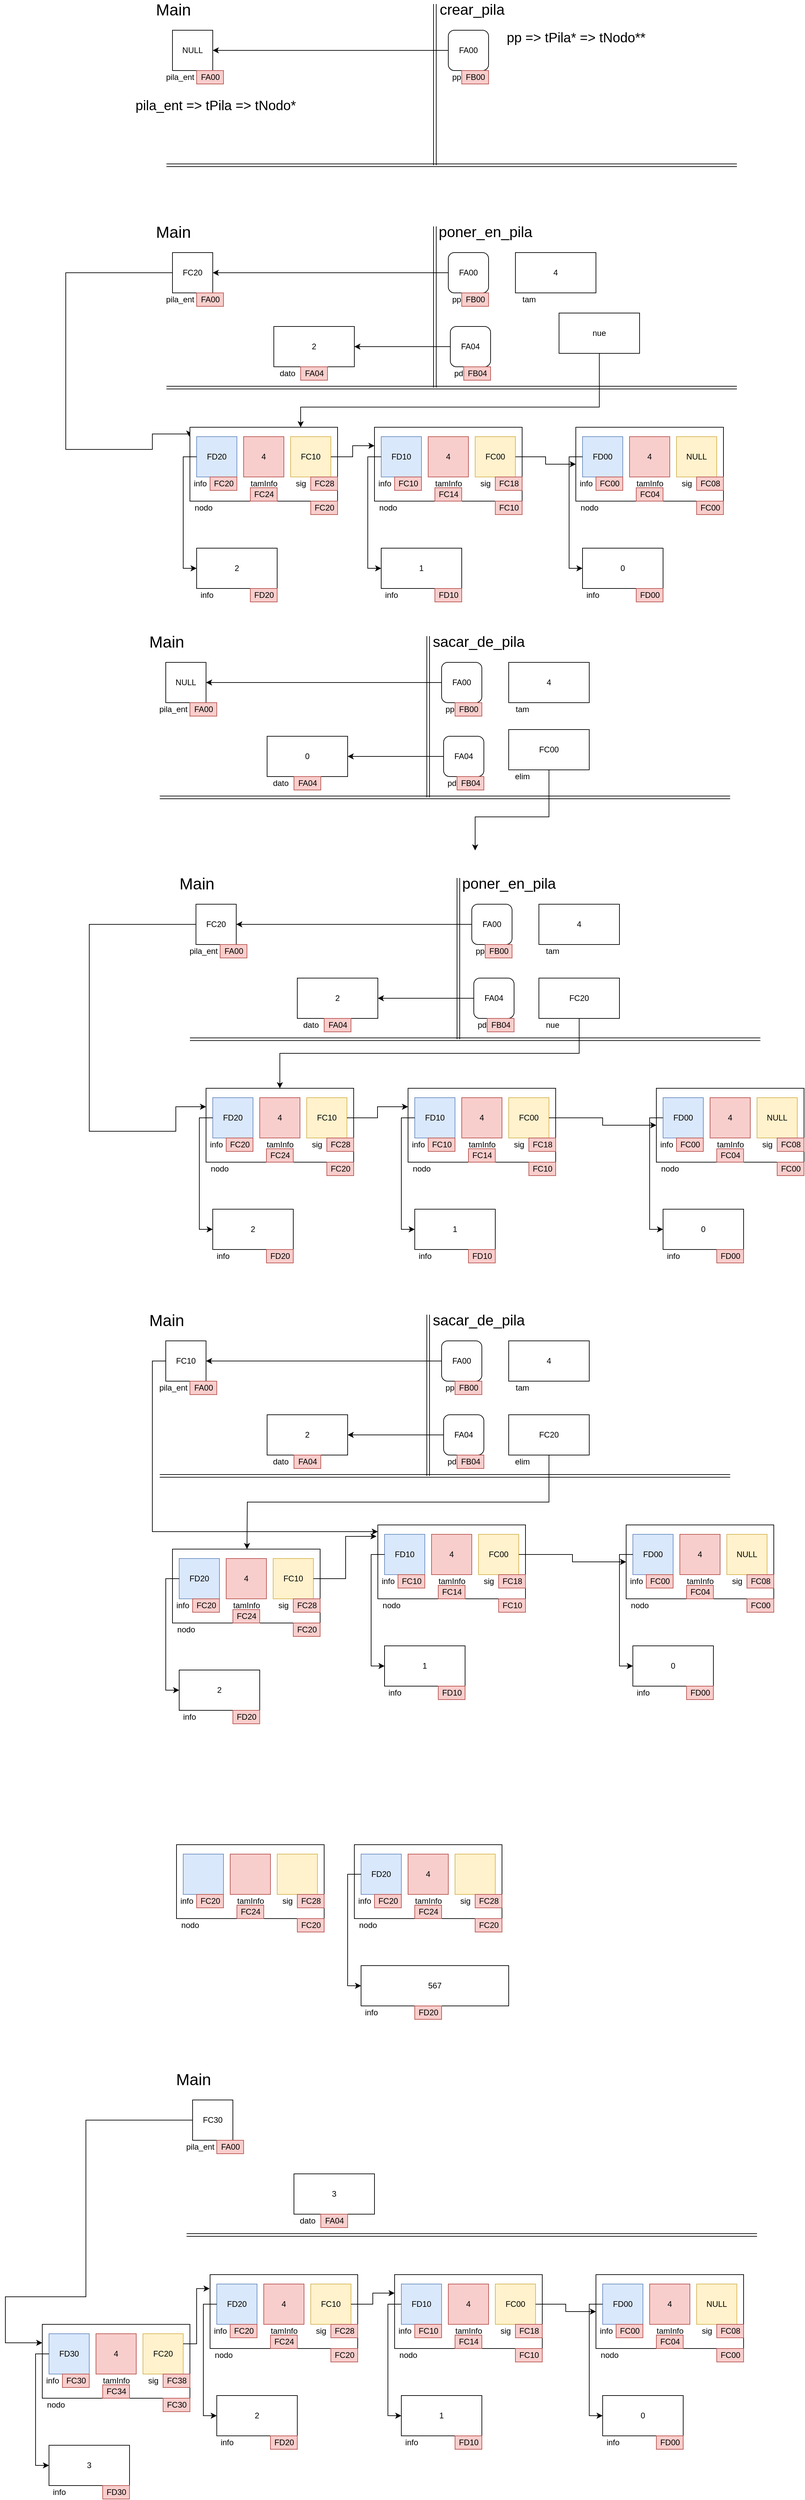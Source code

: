 <mxfile version="15.4.3" type="device"><diagram id="Ga8ugZ-8G1YwHbNos6sw" name="Page-1"><mxGraphModel dx="2354" dy="635" grid="1" gridSize="10" guides="1" tooltips="1" connect="1" arrows="1" fold="1" page="1" pageScale="1" pageWidth="1169" pageHeight="827" math="0" shadow="0"><root><mxCell id="0"/><mxCell id="1" parent="0"/><mxCell id="9IsIzvBrp8CTV-qNisM3-46" value="" style="shape=link;html=1;" parent="1" edge="1"><mxGeometry width="50" height="50" relative="1" as="geometry"><mxPoint x="600" y="280" as="sourcePoint"/><mxPoint x="600" y="40" as="targetPoint"/></mxGeometry></mxCell><mxCell id="9IsIzvBrp8CTV-qNisM3-47" value="" style="shape=link;html=1;" parent="1" edge="1"><mxGeometry width="50" height="50" relative="1" as="geometry"><mxPoint x="200" y="280" as="sourcePoint"/><mxPoint x="1050" y="280" as="targetPoint"/></mxGeometry></mxCell><mxCell id="9IsIzvBrp8CTV-qNisM3-48" value="&lt;font style=&quot;font-size: 24px&quot;&gt;Main&lt;/font&gt;" style="text;html=1;align=center;verticalAlign=middle;resizable=0;points=[];autosize=1;" parent="1" vertex="1"><mxGeometry x="175" y="39" width="70" height="20" as="geometry"/></mxCell><mxCell id="9IsIzvBrp8CTV-qNisM3-49" value="&lt;font style=&quot;font-size: 22px&quot;&gt;crear_pila&lt;/font&gt;" style="text;html=1;align=center;verticalAlign=middle;resizable=0;points=[];autosize=1;" parent="1" vertex="1"><mxGeometry x="600" y="39" width="110" height="20" as="geometry"/></mxCell><mxCell id="9IsIzvBrp8CTV-qNisM3-52" style="edgeStyle=orthogonalEdgeStyle;rounded=0;orthogonalLoop=1;jettySize=auto;html=1;exitX=0;exitY=0.5;exitDx=0;exitDy=0;entryX=1;entryY=0.5;entryDx=0;entryDy=0;" parent="1" source="9IsIzvBrp8CTV-qNisM3-50" target="9IsIzvBrp8CTV-qNisM3-43" edge="1"><mxGeometry relative="1" as="geometry"/></mxCell><mxCell id="9IsIzvBrp8CTV-qNisM3-57" value="" style="group" parent="1" vertex="1" connectable="0"><mxGeometry x="617" y="79" width="63" height="80" as="geometry"/></mxCell><mxCell id="9IsIzvBrp8CTV-qNisM3-50" value="FA00" style="rounded=1;whiteSpace=wrap;html=1;" parent="9IsIzvBrp8CTV-qNisM3-57" vertex="1"><mxGeometry x="3" width="60" height="60" as="geometry"/></mxCell><mxCell id="9IsIzvBrp8CTV-qNisM3-51" value="pp" style="text;html=1;align=center;verticalAlign=middle;resizable=0;points=[];autosize=1;" parent="9IsIzvBrp8CTV-qNisM3-57" vertex="1"><mxGeometry y="60" width="30" height="20" as="geometry"/></mxCell><mxCell id="9IsIzvBrp8CTV-qNisM3-56" value="FB00" style="text;html=1;align=center;verticalAlign=middle;resizable=0;points=[];autosize=1;fillColor=#f8cecc;strokeColor=#b85450;" parent="9IsIzvBrp8CTV-qNisM3-57" vertex="1"><mxGeometry x="23" y="60" width="40" height="20" as="geometry"/></mxCell><mxCell id="9IsIzvBrp8CTV-qNisM3-58" value="NULL" style="group" parent="1" vertex="1" connectable="0"><mxGeometry x="190" y="79" width="95" height="80" as="geometry"/></mxCell><mxCell id="9IsIzvBrp8CTV-qNisM3-43" value="NULL" style="rounded=0;whiteSpace=wrap;html=1;" parent="9IsIzvBrp8CTV-qNisM3-58" vertex="1"><mxGeometry x="19" width="60" height="60" as="geometry"/></mxCell><mxCell id="9IsIzvBrp8CTV-qNisM3-45" value="pila_ent" style="text;html=1;align=center;verticalAlign=middle;resizable=0;points=[];autosize=1;" parent="9IsIzvBrp8CTV-qNisM3-58" vertex="1"><mxGeometry y="60" width="60" height="20" as="geometry"/></mxCell><mxCell id="9IsIzvBrp8CTV-qNisM3-53" value="FA00" style="text;html=1;align=center;verticalAlign=middle;resizable=0;points=[];autosize=1;fillColor=#f8cecc;strokeColor=#b85450;" parent="9IsIzvBrp8CTV-qNisM3-58" vertex="1"><mxGeometry x="55" y="60" width="40" height="20" as="geometry"/></mxCell><mxCell id="9IsIzvBrp8CTV-qNisM3-59" value="" style="shape=link;html=1;" parent="1" edge="1"><mxGeometry width="50" height="50" relative="1" as="geometry"><mxPoint x="600" y="611" as="sourcePoint"/><mxPoint x="600" y="371" as="targetPoint"/></mxGeometry></mxCell><mxCell id="9IsIzvBrp8CTV-qNisM3-60" value="" style="shape=link;html=1;" parent="1" edge="1"><mxGeometry width="50" height="50" relative="1" as="geometry"><mxPoint x="200" y="611" as="sourcePoint"/><mxPoint x="1050" y="611" as="targetPoint"/></mxGeometry></mxCell><mxCell id="9IsIzvBrp8CTV-qNisM3-61" value="&lt;font style=&quot;font-size: 24px&quot;&gt;Main&lt;/font&gt;" style="text;html=1;align=center;verticalAlign=middle;resizable=0;points=[];autosize=1;" parent="1" vertex="1"><mxGeometry x="175" y="370" width="70" height="20" as="geometry"/></mxCell><mxCell id="9IsIzvBrp8CTV-qNisM3-62" value="&lt;span style=&quot;font-size: 22px&quot;&gt;poner_en_pila&lt;/span&gt;" style="text;html=1;align=center;verticalAlign=middle;resizable=0;points=[];autosize=1;" parent="1" vertex="1"><mxGeometry x="600" y="370" width="150" height="20" as="geometry"/></mxCell><mxCell id="9IsIzvBrp8CTV-qNisM3-63" style="edgeStyle=orthogonalEdgeStyle;rounded=0;orthogonalLoop=1;jettySize=auto;html=1;exitX=0;exitY=0.5;exitDx=0;exitDy=0;entryX=1;entryY=0.5;entryDx=0;entryDy=0;" parent="1" source="9IsIzvBrp8CTV-qNisM3-65" target="9IsIzvBrp8CTV-qNisM3-69" edge="1"><mxGeometry relative="1" as="geometry"/></mxCell><mxCell id="9IsIzvBrp8CTV-qNisM3-64" value="" style="group" parent="1" vertex="1" connectable="0"><mxGeometry x="617" y="410" width="63" height="80" as="geometry"/></mxCell><mxCell id="9IsIzvBrp8CTV-qNisM3-65" value="FA00" style="rounded=1;whiteSpace=wrap;html=1;" parent="9IsIzvBrp8CTV-qNisM3-64" vertex="1"><mxGeometry x="3" width="60" height="60" as="geometry"/></mxCell><mxCell id="9IsIzvBrp8CTV-qNisM3-66" value="pp" style="text;html=1;align=center;verticalAlign=middle;resizable=0;points=[];autosize=1;" parent="9IsIzvBrp8CTV-qNisM3-64" vertex="1"><mxGeometry y="60" width="30" height="20" as="geometry"/></mxCell><mxCell id="9IsIzvBrp8CTV-qNisM3-67" value="FB00" style="text;html=1;align=center;verticalAlign=middle;resizable=0;points=[];autosize=1;fillColor=#f8cecc;strokeColor=#b85450;" parent="9IsIzvBrp8CTV-qNisM3-64" vertex="1"><mxGeometry x="23" y="60" width="40" height="20" as="geometry"/></mxCell><mxCell id="9IsIzvBrp8CTV-qNisM3-68" value="NULL" style="group" parent="1" vertex="1" connectable="0"><mxGeometry x="190" y="410" width="95" height="80" as="geometry"/></mxCell><mxCell id="9IsIzvBrp8CTV-qNisM3-69" value="FC20" style="rounded=0;whiteSpace=wrap;html=1;" parent="9IsIzvBrp8CTV-qNisM3-68" vertex="1"><mxGeometry x="19" width="60" height="60" as="geometry"/></mxCell><mxCell id="9IsIzvBrp8CTV-qNisM3-70" value="pila_ent" style="text;html=1;align=center;verticalAlign=middle;resizable=0;points=[];autosize=1;" parent="9IsIzvBrp8CTV-qNisM3-68" vertex="1"><mxGeometry y="60" width="60" height="20" as="geometry"/></mxCell><mxCell id="9IsIzvBrp8CTV-qNisM3-71" value="FA00" style="text;html=1;align=center;verticalAlign=middle;resizable=0;points=[];autosize=1;fillColor=#f8cecc;strokeColor=#b85450;" parent="9IsIzvBrp8CTV-qNisM3-68" vertex="1"><mxGeometry x="55" y="60" width="40" height="20" as="geometry"/></mxCell><mxCell id="9IsIzvBrp8CTV-qNisM3-145" value="2" style="rounded=0;whiteSpace=wrap;html=1;" parent="1" vertex="1"><mxGeometry x="360" y="520" width="120" height="60" as="geometry"/></mxCell><mxCell id="9IsIzvBrp8CTV-qNisM3-146" value="dato" style="text;html=1;align=center;verticalAlign=middle;resizable=0;points=[];autosize=1;" parent="1" vertex="1"><mxGeometry x="360" y="580" width="40" height="20" as="geometry"/></mxCell><mxCell id="9IsIzvBrp8CTV-qNisM3-147" value="" style="group" parent="1" vertex="1" connectable="0"><mxGeometry x="620.0" y="520" width="63" height="80" as="geometry"/></mxCell><mxCell id="9IsIzvBrp8CTV-qNisM3-148" value="FA04" style="rounded=1;whiteSpace=wrap;html=1;" parent="9IsIzvBrp8CTV-qNisM3-147" vertex="1"><mxGeometry x="3" width="60" height="60" as="geometry"/></mxCell><mxCell id="9IsIzvBrp8CTV-qNisM3-149" value="pd" style="text;html=1;align=center;verticalAlign=middle;resizable=0;points=[];autosize=1;" parent="9IsIzvBrp8CTV-qNisM3-147" vertex="1"><mxGeometry y="60" width="30" height="20" as="geometry"/></mxCell><mxCell id="9IsIzvBrp8CTV-qNisM3-150" value="FB04" style="text;html=1;align=center;verticalAlign=middle;resizable=0;points=[];autosize=1;fillColor=#f8cecc;strokeColor=#b85450;" parent="9IsIzvBrp8CTV-qNisM3-147" vertex="1"><mxGeometry x="23" y="60" width="40" height="20" as="geometry"/></mxCell><mxCell id="9IsIzvBrp8CTV-qNisM3-151" value="FA04" style="text;html=1;align=center;verticalAlign=middle;resizable=0;points=[];autosize=1;fillColor=#f8cecc;strokeColor=#b85450;" parent="1" vertex="1"><mxGeometry x="400" y="580" width="40" height="20" as="geometry"/></mxCell><mxCell id="9IsIzvBrp8CTV-qNisM3-152" style="edgeStyle=orthogonalEdgeStyle;rounded=0;orthogonalLoop=1;jettySize=auto;html=1;exitX=0;exitY=0.5;exitDx=0;exitDy=0;entryX=1;entryY=0.5;entryDx=0;entryDy=0;" parent="1" source="9IsIzvBrp8CTV-qNisM3-148" target="9IsIzvBrp8CTV-qNisM3-145" edge="1"><mxGeometry relative="1" as="geometry"/></mxCell><mxCell id="9IsIzvBrp8CTV-qNisM3-153" value="4" style="rounded=0;whiteSpace=wrap;html=1;" parent="1" vertex="1"><mxGeometry x="720" y="410" width="120" height="60" as="geometry"/></mxCell><mxCell id="9IsIzvBrp8CTV-qNisM3-154" value="tam" style="text;html=1;align=center;verticalAlign=middle;resizable=0;points=[];autosize=1;" parent="1" vertex="1"><mxGeometry x="720" y="470" width="40" height="20" as="geometry"/></mxCell><mxCell id="9IsIzvBrp8CTV-qNisM3-163" value="" style="group" parent="1" vertex="1" connectable="0"><mxGeometry x="810" y="670" width="220" height="260" as="geometry"/></mxCell><mxCell id="9IsIzvBrp8CTV-qNisM3-155" value="" style="group" parent="9IsIzvBrp8CTV-qNisM3-163" vertex="1" connectable="0"><mxGeometry width="220" height="260" as="geometry"/></mxCell><mxCell id="9IsIzvBrp8CTV-qNisM3-131" value="" style="group" parent="9IsIzvBrp8CTV-qNisM3-155" vertex="1" connectable="0"><mxGeometry width="220" height="240" as="geometry"/></mxCell><mxCell id="9IsIzvBrp8CTV-qNisM3-132" value="" style="group" parent="9IsIzvBrp8CTV-qNisM3-131" vertex="1" connectable="0"><mxGeometry width="220" height="240" as="geometry"/></mxCell><mxCell id="9IsIzvBrp8CTV-qNisM3-133" value="" style="group" parent="9IsIzvBrp8CTV-qNisM3-132" vertex="1" connectable="0"><mxGeometry width="220" height="110" as="geometry"/></mxCell><mxCell id="9IsIzvBrp8CTV-qNisM3-134" value="" style="rounded=0;whiteSpace=wrap;html=1;" parent="9IsIzvBrp8CTV-qNisM3-133" vertex="1"><mxGeometry width="220" height="110" as="geometry"/></mxCell><mxCell id="9IsIzvBrp8CTV-qNisM3-135" value="FD00" style="rounded=0;whiteSpace=wrap;html=1;fillColor=#dae8fc;strokeColor=#6c8ebf;" parent="9IsIzvBrp8CTV-qNisM3-133" vertex="1"><mxGeometry x="10" y="14" width="60" height="60" as="geometry"/></mxCell><mxCell id="9IsIzvBrp8CTV-qNisM3-136" value="NULL" style="rounded=0;whiteSpace=wrap;html=1;fillColor=#fff2cc;strokeColor=#d6b656;" parent="9IsIzvBrp8CTV-qNisM3-133" vertex="1"><mxGeometry x="150" y="14" width="60" height="60" as="geometry"/></mxCell><mxCell id="9IsIzvBrp8CTV-qNisM3-137" value="4" style="rounded=0;whiteSpace=wrap;html=1;fillColor=#f8cecc;strokeColor=#b85450;" parent="9IsIzvBrp8CTV-qNisM3-133" vertex="1"><mxGeometry x="80" y="14" width="60" height="60" as="geometry"/></mxCell><mxCell id="9IsIzvBrp8CTV-qNisM3-138" value="info" style="text;html=1;align=center;verticalAlign=middle;resizable=0;points=[];autosize=1;" parent="9IsIzvBrp8CTV-qNisM3-133" vertex="1"><mxGeometry y="74" width="30" height="20" as="geometry"/></mxCell><mxCell id="9IsIzvBrp8CTV-qNisM3-139" value="tamInfo" style="text;html=1;align=center;verticalAlign=middle;resizable=0;points=[];autosize=1;" parent="9IsIzvBrp8CTV-qNisM3-133" vertex="1"><mxGeometry x="80" y="74" width="60" height="20" as="geometry"/></mxCell><mxCell id="9IsIzvBrp8CTV-qNisM3-140" value="sig" style="text;html=1;align=center;verticalAlign=middle;resizable=0;points=[];autosize=1;" parent="9IsIzvBrp8CTV-qNisM3-133" vertex="1"><mxGeometry x="150" y="74" width="30" height="20" as="geometry"/></mxCell><mxCell id="9IsIzvBrp8CTV-qNisM3-160" value="FC04" style="text;html=1;align=center;verticalAlign=middle;resizable=0;points=[];autosize=1;fillColor=#f8cecc;strokeColor=#b85450;" parent="9IsIzvBrp8CTV-qNisM3-133" vertex="1"><mxGeometry x="90" y="90" width="40" height="20" as="geometry"/></mxCell><mxCell id="9IsIzvBrp8CTV-qNisM3-161" value="FC08" style="text;html=1;align=center;verticalAlign=middle;resizable=0;points=[];autosize=1;fillColor=#f8cecc;strokeColor=#b85450;" parent="9IsIzvBrp8CTV-qNisM3-133" vertex="1"><mxGeometry x="180" y="74" width="40" height="20" as="geometry"/></mxCell><mxCell id="9IsIzvBrp8CTV-qNisM3-141" value="0" style="rounded=0;whiteSpace=wrap;html=1;" parent="9IsIzvBrp8CTV-qNisM3-132" vertex="1"><mxGeometry x="10" y="180" width="120" height="60" as="geometry"/></mxCell><mxCell id="9IsIzvBrp8CTV-qNisM3-143" value="nodo" style="text;html=1;align=center;verticalAlign=middle;resizable=0;points=[];autosize=1;" parent="9IsIzvBrp8CTV-qNisM3-132" vertex="1"><mxGeometry y="110" width="40" height="20" as="geometry"/></mxCell><mxCell id="9IsIzvBrp8CTV-qNisM3-156" value="FC00" style="text;html=1;align=center;verticalAlign=middle;resizable=0;points=[];autosize=1;fillColor=#f8cecc;strokeColor=#b85450;" parent="9IsIzvBrp8CTV-qNisM3-132" vertex="1"><mxGeometry x="180" y="110" width="40" height="20" as="geometry"/></mxCell><mxCell id="9IsIzvBrp8CTV-qNisM3-157" value="FC00" style="text;html=1;align=center;verticalAlign=middle;resizable=0;points=[];autosize=1;fillColor=#f8cecc;strokeColor=#b85450;" parent="9IsIzvBrp8CTV-qNisM3-132" vertex="1"><mxGeometry x="30" y="74" width="40" height="20" as="geometry"/></mxCell><mxCell id="9IsIzvBrp8CTV-qNisM3-159" style="edgeStyle=orthogonalEdgeStyle;rounded=0;orthogonalLoop=1;jettySize=auto;html=1;exitX=0;exitY=0.5;exitDx=0;exitDy=0;entryX=0;entryY=0.5;entryDx=0;entryDy=0;" parent="9IsIzvBrp8CTV-qNisM3-132" source="9IsIzvBrp8CTV-qNisM3-135" target="9IsIzvBrp8CTV-qNisM3-141" edge="1"><mxGeometry relative="1" as="geometry"/></mxCell><mxCell id="9IsIzvBrp8CTV-qNisM3-144" value="info" style="text;html=1;align=center;verticalAlign=middle;resizable=0;points=[];autosize=1;" parent="9IsIzvBrp8CTV-qNisM3-155" vertex="1"><mxGeometry x="10" y="240" width="30" height="20" as="geometry"/></mxCell><mxCell id="9IsIzvBrp8CTV-qNisM3-162" value="FD00" style="text;html=1;align=center;verticalAlign=middle;resizable=0;points=[];autosize=1;fillColor=#f8cecc;strokeColor=#b85450;" parent="9IsIzvBrp8CTV-qNisM3-155" vertex="1"><mxGeometry x="90" y="240" width="40" height="20" as="geometry"/></mxCell><mxCell id="9IsIzvBrp8CTV-qNisM3-164" style="edgeStyle=orthogonalEdgeStyle;rounded=0;orthogonalLoop=1;jettySize=auto;html=1;exitX=0;exitY=0.5;exitDx=0;exitDy=0;entryX=-0.005;entryY=0.127;entryDx=0;entryDy=0;entryPerimeter=0;" parent="1" source="9IsIzvBrp8CTV-qNisM3-69" target="hCsneJoNi9Nv2ik9xWdf-9" edge="1"><mxGeometry relative="1" as="geometry"><mxPoint x="190" y="660" as="targetPoint"/><Array as="points"><mxPoint x="50" y="440"/><mxPoint x="50" y="703"/><mxPoint x="179" y="703"/><mxPoint x="179" y="680"/><mxPoint x="234" y="680"/></Array></mxGeometry></mxCell><mxCell id="9IsIzvBrp8CTV-qNisM3-165" value="" style="group" parent="1" vertex="1" connectable="0"><mxGeometry x="510" y="670" width="220" height="260" as="geometry"/></mxCell><mxCell id="9IsIzvBrp8CTV-qNisM3-166" value="" style="group" parent="9IsIzvBrp8CTV-qNisM3-165" vertex="1" connectable="0"><mxGeometry width="220" height="260" as="geometry"/></mxCell><mxCell id="9IsIzvBrp8CTV-qNisM3-167" value="" style="group" parent="9IsIzvBrp8CTV-qNisM3-166" vertex="1" connectable="0"><mxGeometry width="220" height="240" as="geometry"/></mxCell><mxCell id="9IsIzvBrp8CTV-qNisM3-168" value="" style="group" parent="9IsIzvBrp8CTV-qNisM3-167" vertex="1" connectable="0"><mxGeometry width="220" height="240" as="geometry"/></mxCell><mxCell id="9IsIzvBrp8CTV-qNisM3-169" value="" style="group" parent="9IsIzvBrp8CTV-qNisM3-168" vertex="1" connectable="0"><mxGeometry width="220" height="110" as="geometry"/></mxCell><mxCell id="9IsIzvBrp8CTV-qNisM3-170" value="" style="rounded=0;whiteSpace=wrap;html=1;" parent="9IsIzvBrp8CTV-qNisM3-169" vertex="1"><mxGeometry width="220" height="110" as="geometry"/></mxCell><mxCell id="9IsIzvBrp8CTV-qNisM3-171" value="FD10" style="rounded=0;whiteSpace=wrap;html=1;fillColor=#dae8fc;strokeColor=#6c8ebf;" parent="9IsIzvBrp8CTV-qNisM3-169" vertex="1"><mxGeometry x="10" y="14" width="60" height="60" as="geometry"/></mxCell><mxCell id="9IsIzvBrp8CTV-qNisM3-172" value="FC00" style="rounded=0;whiteSpace=wrap;html=1;fillColor=#fff2cc;strokeColor=#d6b656;" parent="9IsIzvBrp8CTV-qNisM3-169" vertex="1"><mxGeometry x="150" y="14" width="60" height="60" as="geometry"/></mxCell><mxCell id="9IsIzvBrp8CTV-qNisM3-173" value="4" style="rounded=0;whiteSpace=wrap;html=1;fillColor=#f8cecc;strokeColor=#b85450;" parent="9IsIzvBrp8CTV-qNisM3-169" vertex="1"><mxGeometry x="80" y="14" width="60" height="60" as="geometry"/></mxCell><mxCell id="9IsIzvBrp8CTV-qNisM3-174" value="info" style="text;html=1;align=center;verticalAlign=middle;resizable=0;points=[];autosize=1;" parent="9IsIzvBrp8CTV-qNisM3-169" vertex="1"><mxGeometry y="74" width="30" height="20" as="geometry"/></mxCell><mxCell id="9IsIzvBrp8CTV-qNisM3-175" value="tamInfo" style="text;html=1;align=center;verticalAlign=middle;resizable=0;points=[];autosize=1;" parent="9IsIzvBrp8CTV-qNisM3-169" vertex="1"><mxGeometry x="80" y="74" width="60" height="20" as="geometry"/></mxCell><mxCell id="9IsIzvBrp8CTV-qNisM3-176" value="sig" style="text;html=1;align=center;verticalAlign=middle;resizable=0;points=[];autosize=1;" parent="9IsIzvBrp8CTV-qNisM3-169" vertex="1"><mxGeometry x="150" y="74" width="30" height="20" as="geometry"/></mxCell><mxCell id="9IsIzvBrp8CTV-qNisM3-177" value="FC14" style="text;html=1;align=center;verticalAlign=middle;resizable=0;points=[];autosize=1;fillColor=#f8cecc;strokeColor=#b85450;" parent="9IsIzvBrp8CTV-qNisM3-169" vertex="1"><mxGeometry x="90" y="90" width="40" height="20" as="geometry"/></mxCell><mxCell id="9IsIzvBrp8CTV-qNisM3-178" value="FC18" style="text;html=1;align=center;verticalAlign=middle;resizable=0;points=[];autosize=1;fillColor=#f8cecc;strokeColor=#b85450;" parent="9IsIzvBrp8CTV-qNisM3-169" vertex="1"><mxGeometry x="180" y="74" width="40" height="20" as="geometry"/></mxCell><mxCell id="9IsIzvBrp8CTV-qNisM3-179" value="1" style="rounded=0;whiteSpace=wrap;html=1;" parent="9IsIzvBrp8CTV-qNisM3-168" vertex="1"><mxGeometry x="10" y="180" width="120" height="60" as="geometry"/></mxCell><mxCell id="9IsIzvBrp8CTV-qNisM3-180" value="nodo" style="text;html=1;align=center;verticalAlign=middle;resizable=0;points=[];autosize=1;" parent="9IsIzvBrp8CTV-qNisM3-168" vertex="1"><mxGeometry y="110" width="40" height="20" as="geometry"/></mxCell><mxCell id="9IsIzvBrp8CTV-qNisM3-181" value="FC10" style="text;html=1;align=center;verticalAlign=middle;resizable=0;points=[];autosize=1;fillColor=#f8cecc;strokeColor=#b85450;" parent="9IsIzvBrp8CTV-qNisM3-168" vertex="1"><mxGeometry x="180" y="110" width="40" height="20" as="geometry"/></mxCell><mxCell id="9IsIzvBrp8CTV-qNisM3-182" value="FC10" style="text;html=1;align=center;verticalAlign=middle;resizable=0;points=[];autosize=1;fillColor=#f8cecc;strokeColor=#b85450;" parent="9IsIzvBrp8CTV-qNisM3-168" vertex="1"><mxGeometry x="30" y="74" width="40" height="20" as="geometry"/></mxCell><mxCell id="9IsIzvBrp8CTV-qNisM3-183" style="edgeStyle=orthogonalEdgeStyle;rounded=0;orthogonalLoop=1;jettySize=auto;html=1;exitX=0;exitY=0.5;exitDx=0;exitDy=0;entryX=0;entryY=0.5;entryDx=0;entryDy=0;" parent="9IsIzvBrp8CTV-qNisM3-168" source="9IsIzvBrp8CTV-qNisM3-171" target="9IsIzvBrp8CTV-qNisM3-179" edge="1"><mxGeometry relative="1" as="geometry"/></mxCell><mxCell id="9IsIzvBrp8CTV-qNisM3-184" value="info" style="text;html=1;align=center;verticalAlign=middle;resizable=0;points=[];autosize=1;" parent="9IsIzvBrp8CTV-qNisM3-166" vertex="1"><mxGeometry x="10" y="240" width="30" height="20" as="geometry"/></mxCell><mxCell id="9IsIzvBrp8CTV-qNisM3-185" value="FD10" style="text;html=1;align=center;verticalAlign=middle;resizable=0;points=[];autosize=1;fillColor=#f8cecc;strokeColor=#b85450;" parent="9IsIzvBrp8CTV-qNisM3-166" vertex="1"><mxGeometry x="90" y="240" width="40" height="20" as="geometry"/></mxCell><mxCell id="9IsIzvBrp8CTV-qNisM3-186" style="edgeStyle=orthogonalEdgeStyle;rounded=0;orthogonalLoop=1;jettySize=auto;html=1;exitX=1;exitY=0.5;exitDx=0;exitDy=0;entryX=0;entryY=0.5;entryDx=0;entryDy=0;" parent="1" source="9IsIzvBrp8CTV-qNisM3-172" target="9IsIzvBrp8CTV-qNisM3-134" edge="1"><mxGeometry relative="1" as="geometry"/></mxCell><mxCell id="9IsIzvBrp8CTV-qNisM3-187" value="" style="shape=link;html=1;" parent="1" edge="1"><mxGeometry width="50" height="50" relative="1" as="geometry"><mxPoint x="590" y="1221" as="sourcePoint"/><mxPoint x="590" y="981.0" as="targetPoint"/></mxGeometry></mxCell><mxCell id="9IsIzvBrp8CTV-qNisM3-188" value="" style="shape=link;html=1;" parent="1" edge="1"><mxGeometry width="50" height="50" relative="1" as="geometry"><mxPoint x="190" y="1221" as="sourcePoint"/><mxPoint x="1040" y="1221" as="targetPoint"/></mxGeometry></mxCell><mxCell id="9IsIzvBrp8CTV-qNisM3-189" value="&lt;font style=&quot;font-size: 24px&quot;&gt;Main&lt;/font&gt;" style="text;html=1;align=center;verticalAlign=middle;resizable=0;points=[];autosize=1;" parent="1" vertex="1"><mxGeometry x="165" y="980" width="70" height="20" as="geometry"/></mxCell><mxCell id="9IsIzvBrp8CTV-qNisM3-190" value="&lt;span style=&quot;font-size: 22px&quot;&gt;sacar_de_pila&lt;/span&gt;" style="text;html=1;align=center;verticalAlign=middle;resizable=0;points=[];autosize=1;" parent="1" vertex="1"><mxGeometry x="590" y="980" width="150" height="20" as="geometry"/></mxCell><mxCell id="9IsIzvBrp8CTV-qNisM3-191" style="edgeStyle=orthogonalEdgeStyle;rounded=0;orthogonalLoop=1;jettySize=auto;html=1;exitX=0;exitY=0.5;exitDx=0;exitDy=0;entryX=1;entryY=0.5;entryDx=0;entryDy=0;" parent="1" source="9IsIzvBrp8CTV-qNisM3-193" target="9IsIzvBrp8CTV-qNisM3-197" edge="1"><mxGeometry relative="1" as="geometry"/></mxCell><mxCell id="9IsIzvBrp8CTV-qNisM3-192" value="" style="group" parent="1" vertex="1" connectable="0"><mxGeometry x="607" y="1020" width="63" height="80" as="geometry"/></mxCell><mxCell id="9IsIzvBrp8CTV-qNisM3-193" value="FA00" style="rounded=1;whiteSpace=wrap;html=1;" parent="9IsIzvBrp8CTV-qNisM3-192" vertex="1"><mxGeometry x="3" width="60" height="60" as="geometry"/></mxCell><mxCell id="9IsIzvBrp8CTV-qNisM3-194" value="pp" style="text;html=1;align=center;verticalAlign=middle;resizable=0;points=[];autosize=1;" parent="9IsIzvBrp8CTV-qNisM3-192" vertex="1"><mxGeometry y="60" width="30" height="20" as="geometry"/></mxCell><mxCell id="9IsIzvBrp8CTV-qNisM3-195" value="FB00" style="text;html=1;align=center;verticalAlign=middle;resizable=0;points=[];autosize=1;fillColor=#f8cecc;strokeColor=#b85450;" parent="9IsIzvBrp8CTV-qNisM3-192" vertex="1"><mxGeometry x="23" y="60" width="40" height="20" as="geometry"/></mxCell><mxCell id="9IsIzvBrp8CTV-qNisM3-196" value="NULL" style="group" parent="1" vertex="1" connectable="0"><mxGeometry x="180" y="1020" width="95" height="80" as="geometry"/></mxCell><mxCell id="9IsIzvBrp8CTV-qNisM3-197" value="NULL" style="rounded=0;whiteSpace=wrap;html=1;" parent="9IsIzvBrp8CTV-qNisM3-196" vertex="1"><mxGeometry x="19" width="60" height="60" as="geometry"/></mxCell><mxCell id="9IsIzvBrp8CTV-qNisM3-198" value="pila_ent" style="text;html=1;align=center;verticalAlign=middle;resizable=0;points=[];autosize=1;" parent="9IsIzvBrp8CTV-qNisM3-196" vertex="1"><mxGeometry y="60" width="60" height="20" as="geometry"/></mxCell><mxCell id="9IsIzvBrp8CTV-qNisM3-199" value="FA00" style="text;html=1;align=center;verticalAlign=middle;resizable=0;points=[];autosize=1;fillColor=#f8cecc;strokeColor=#b85450;" parent="9IsIzvBrp8CTV-qNisM3-196" vertex="1"><mxGeometry x="55" y="60" width="40" height="20" as="geometry"/></mxCell><mxCell id="9IsIzvBrp8CTV-qNisM3-200" value="0" style="rounded=0;whiteSpace=wrap;html=1;" parent="1" vertex="1"><mxGeometry x="350" y="1130" width="120" height="60" as="geometry"/></mxCell><mxCell id="9IsIzvBrp8CTV-qNisM3-201" value="dato" style="text;html=1;align=center;verticalAlign=middle;resizable=0;points=[];autosize=1;" parent="1" vertex="1"><mxGeometry x="350" y="1190" width="40" height="20" as="geometry"/></mxCell><mxCell id="9IsIzvBrp8CTV-qNisM3-202" value="" style="group" parent="1" vertex="1" connectable="0"><mxGeometry x="610.0" y="1130" width="63" height="80" as="geometry"/></mxCell><mxCell id="9IsIzvBrp8CTV-qNisM3-203" value="FA04" style="rounded=1;whiteSpace=wrap;html=1;" parent="9IsIzvBrp8CTV-qNisM3-202" vertex="1"><mxGeometry x="3" width="60" height="60" as="geometry"/></mxCell><mxCell id="9IsIzvBrp8CTV-qNisM3-204" value="pd" style="text;html=1;align=center;verticalAlign=middle;resizable=0;points=[];autosize=1;" parent="9IsIzvBrp8CTV-qNisM3-202" vertex="1"><mxGeometry y="60" width="30" height="20" as="geometry"/></mxCell><mxCell id="9IsIzvBrp8CTV-qNisM3-205" value="FB04" style="text;html=1;align=center;verticalAlign=middle;resizable=0;points=[];autosize=1;fillColor=#f8cecc;strokeColor=#b85450;" parent="9IsIzvBrp8CTV-qNisM3-202" vertex="1"><mxGeometry x="23" y="60" width="40" height="20" as="geometry"/></mxCell><mxCell id="9IsIzvBrp8CTV-qNisM3-206" value="FA04" style="text;html=1;align=center;verticalAlign=middle;resizable=0;points=[];autosize=1;fillColor=#f8cecc;strokeColor=#b85450;" parent="1" vertex="1"><mxGeometry x="390" y="1190" width="40" height="20" as="geometry"/></mxCell><mxCell id="9IsIzvBrp8CTV-qNisM3-207" style="edgeStyle=orthogonalEdgeStyle;rounded=0;orthogonalLoop=1;jettySize=auto;html=1;exitX=0;exitY=0.5;exitDx=0;exitDy=0;entryX=1;entryY=0.5;entryDx=0;entryDy=0;" parent="1" source="9IsIzvBrp8CTV-qNisM3-203" target="9IsIzvBrp8CTV-qNisM3-200" edge="1"><mxGeometry relative="1" as="geometry"/></mxCell><mxCell id="9IsIzvBrp8CTV-qNisM3-208" value="4" style="rounded=0;whiteSpace=wrap;html=1;" parent="1" vertex="1"><mxGeometry x="710" y="1020" width="120" height="60" as="geometry"/></mxCell><mxCell id="9IsIzvBrp8CTV-qNisM3-209" value="tam" style="text;html=1;align=center;verticalAlign=middle;resizable=0;points=[];autosize=1;" parent="1" vertex="1"><mxGeometry x="710" y="1080" width="40" height="20" as="geometry"/></mxCell><mxCell id="9IsIzvBrp8CTV-qNisM3-256" style="edgeStyle=orthogonalEdgeStyle;rounded=0;orthogonalLoop=1;jettySize=auto;html=1;exitX=0.5;exitY=1;exitDx=0;exitDy=0;entryX=0.5;entryY=0;entryDx=0;entryDy=0;" parent="1" source="9IsIzvBrp8CTV-qNisM3-254" edge="1"><mxGeometry relative="1" as="geometry"><mxPoint x="660" y="1300" as="targetPoint"/><Array as="points"><mxPoint x="770" y="1250"/><mxPoint x="660" y="1250"/></Array></mxGeometry></mxCell><mxCell id="9IsIzvBrp8CTV-qNisM3-254" value="FC00" style="rounded=0;whiteSpace=wrap;html=1;" parent="1" vertex="1"><mxGeometry x="710" y="1120" width="120" height="60" as="geometry"/></mxCell><mxCell id="9IsIzvBrp8CTV-qNisM3-255" value="elim" style="text;html=1;align=center;verticalAlign=middle;resizable=0;points=[];autosize=1;" parent="1" vertex="1"><mxGeometry x="710" y="1180" width="40" height="20" as="geometry"/></mxCell><mxCell id="LVXuMHzEHT8-evalNk1k-2" value="" style="shape=link;html=1;" parent="1" edge="1"><mxGeometry width="50" height="50" relative="1" as="geometry"><mxPoint x="635" y="1581" as="sourcePoint"/><mxPoint x="635" y="1341" as="targetPoint"/></mxGeometry></mxCell><mxCell id="LVXuMHzEHT8-evalNk1k-3" value="" style="shape=link;html=1;" parent="1" edge="1"><mxGeometry width="50" height="50" relative="1" as="geometry"><mxPoint x="235" y="1581" as="sourcePoint"/><mxPoint x="1085" y="1581" as="targetPoint"/></mxGeometry></mxCell><mxCell id="LVXuMHzEHT8-evalNk1k-4" value="&lt;font style=&quot;font-size: 24px&quot;&gt;Main&lt;/font&gt;" style="text;html=1;align=center;verticalAlign=middle;resizable=0;points=[];autosize=1;" parent="1" vertex="1"><mxGeometry x="210" y="1340" width="70" height="20" as="geometry"/></mxCell><mxCell id="LVXuMHzEHT8-evalNk1k-5" value="&lt;span style=&quot;font-size: 22px&quot;&gt;poner_en_pila&lt;/span&gt;" style="text;html=1;align=center;verticalAlign=middle;resizable=0;points=[];autosize=1;" parent="1" vertex="1"><mxGeometry x="635" y="1340" width="150" height="20" as="geometry"/></mxCell><mxCell id="LVXuMHzEHT8-evalNk1k-6" style="edgeStyle=orthogonalEdgeStyle;rounded=0;orthogonalLoop=1;jettySize=auto;html=1;exitX=0;exitY=0.5;exitDx=0;exitDy=0;entryX=1;entryY=0.5;entryDx=0;entryDy=0;" parent="1" source="LVXuMHzEHT8-evalNk1k-8" target="LVXuMHzEHT8-evalNk1k-12" edge="1"><mxGeometry relative="1" as="geometry"/></mxCell><mxCell id="LVXuMHzEHT8-evalNk1k-7" value="" style="group" parent="1" vertex="1" connectable="0"><mxGeometry x="652" y="1380" width="63" height="80" as="geometry"/></mxCell><mxCell id="LVXuMHzEHT8-evalNk1k-8" value="FA00" style="rounded=1;whiteSpace=wrap;html=1;" parent="LVXuMHzEHT8-evalNk1k-7" vertex="1"><mxGeometry x="3" width="60" height="60" as="geometry"/></mxCell><mxCell id="LVXuMHzEHT8-evalNk1k-9" value="pp" style="text;html=1;align=center;verticalAlign=middle;resizable=0;points=[];autosize=1;" parent="LVXuMHzEHT8-evalNk1k-7" vertex="1"><mxGeometry y="60" width="30" height="20" as="geometry"/></mxCell><mxCell id="LVXuMHzEHT8-evalNk1k-10" value="FB00" style="text;html=1;align=center;verticalAlign=middle;resizable=0;points=[];autosize=1;fillColor=#f8cecc;strokeColor=#b85450;" parent="LVXuMHzEHT8-evalNk1k-7" vertex="1"><mxGeometry x="23" y="60" width="40" height="20" as="geometry"/></mxCell><mxCell id="LVXuMHzEHT8-evalNk1k-11" value="NULL" style="group" parent="1" vertex="1" connectable="0"><mxGeometry x="225" y="1380" width="95" height="80" as="geometry"/></mxCell><mxCell id="LVXuMHzEHT8-evalNk1k-12" value="FC20" style="rounded=0;whiteSpace=wrap;html=1;" parent="LVXuMHzEHT8-evalNk1k-11" vertex="1"><mxGeometry x="19" width="60" height="60" as="geometry"/></mxCell><mxCell id="LVXuMHzEHT8-evalNk1k-13" value="pila_ent" style="text;html=1;align=center;verticalAlign=middle;resizable=0;points=[];autosize=1;" parent="LVXuMHzEHT8-evalNk1k-11" vertex="1"><mxGeometry y="60" width="60" height="20" as="geometry"/></mxCell><mxCell id="LVXuMHzEHT8-evalNk1k-14" value="FA00" style="text;html=1;align=center;verticalAlign=middle;resizable=0;points=[];autosize=1;fillColor=#f8cecc;strokeColor=#b85450;" parent="LVXuMHzEHT8-evalNk1k-11" vertex="1"><mxGeometry x="55" y="60" width="40" height="20" as="geometry"/></mxCell><mxCell id="LVXuMHzEHT8-evalNk1k-15" value="2" style="rounded=0;whiteSpace=wrap;html=1;" parent="1" vertex="1"><mxGeometry x="395" y="1490" width="120" height="60" as="geometry"/></mxCell><mxCell id="LVXuMHzEHT8-evalNk1k-16" value="dato" style="text;html=1;align=center;verticalAlign=middle;resizable=0;points=[];autosize=1;" parent="1" vertex="1"><mxGeometry x="395" y="1550" width="40" height="20" as="geometry"/></mxCell><mxCell id="LVXuMHzEHT8-evalNk1k-17" value="" style="group" parent="1" vertex="1" connectable="0"><mxGeometry x="655.0" y="1490" width="63" height="80" as="geometry"/></mxCell><mxCell id="LVXuMHzEHT8-evalNk1k-18" value="FA04" style="rounded=1;whiteSpace=wrap;html=1;" parent="LVXuMHzEHT8-evalNk1k-17" vertex="1"><mxGeometry x="3" width="60" height="60" as="geometry"/></mxCell><mxCell id="LVXuMHzEHT8-evalNk1k-19" value="pd" style="text;html=1;align=center;verticalAlign=middle;resizable=0;points=[];autosize=1;" parent="LVXuMHzEHT8-evalNk1k-17" vertex="1"><mxGeometry y="60" width="30" height="20" as="geometry"/></mxCell><mxCell id="LVXuMHzEHT8-evalNk1k-20" value="FB04" style="text;html=1;align=center;verticalAlign=middle;resizable=0;points=[];autosize=1;fillColor=#f8cecc;strokeColor=#b85450;" parent="LVXuMHzEHT8-evalNk1k-17" vertex="1"><mxGeometry x="23" y="60" width="40" height="20" as="geometry"/></mxCell><mxCell id="LVXuMHzEHT8-evalNk1k-21" value="FA04" style="text;html=1;align=center;verticalAlign=middle;resizable=0;points=[];autosize=1;fillColor=#f8cecc;strokeColor=#b85450;" parent="1" vertex="1"><mxGeometry x="435" y="1550" width="40" height="20" as="geometry"/></mxCell><mxCell id="LVXuMHzEHT8-evalNk1k-22" style="edgeStyle=orthogonalEdgeStyle;rounded=0;orthogonalLoop=1;jettySize=auto;html=1;exitX=0;exitY=0.5;exitDx=0;exitDy=0;entryX=1;entryY=0.5;entryDx=0;entryDy=0;" parent="1" source="LVXuMHzEHT8-evalNk1k-18" target="LVXuMHzEHT8-evalNk1k-15" edge="1"><mxGeometry relative="1" as="geometry"/></mxCell><mxCell id="LVXuMHzEHT8-evalNk1k-23" value="4" style="rounded=0;whiteSpace=wrap;html=1;" parent="1" vertex="1"><mxGeometry x="755" y="1380" width="120" height="60" as="geometry"/></mxCell><mxCell id="LVXuMHzEHT8-evalNk1k-24" value="tam" style="text;html=1;align=center;verticalAlign=middle;resizable=0;points=[];autosize=1;" parent="1" vertex="1"><mxGeometry x="755" y="1440" width="40" height="20" as="geometry"/></mxCell><mxCell id="LVXuMHzEHT8-evalNk1k-25" value="" style="group" parent="1" vertex="1" connectable="0"><mxGeometry x="930" y="1654" width="220" height="260" as="geometry"/></mxCell><mxCell id="LVXuMHzEHT8-evalNk1k-26" value="" style="group" parent="LVXuMHzEHT8-evalNk1k-25" vertex="1" connectable="0"><mxGeometry width="220" height="260" as="geometry"/></mxCell><mxCell id="LVXuMHzEHT8-evalNk1k-27" value="" style="group" parent="LVXuMHzEHT8-evalNk1k-26" vertex="1" connectable="0"><mxGeometry width="220" height="240" as="geometry"/></mxCell><mxCell id="LVXuMHzEHT8-evalNk1k-28" value="" style="group" parent="LVXuMHzEHT8-evalNk1k-27" vertex="1" connectable="0"><mxGeometry width="220" height="240" as="geometry"/></mxCell><mxCell id="LVXuMHzEHT8-evalNk1k-29" value="" style="group" parent="LVXuMHzEHT8-evalNk1k-28" vertex="1" connectable="0"><mxGeometry width="220" height="110" as="geometry"/></mxCell><mxCell id="LVXuMHzEHT8-evalNk1k-30" value="" style="rounded=0;whiteSpace=wrap;html=1;" parent="LVXuMHzEHT8-evalNk1k-29" vertex="1"><mxGeometry width="220" height="110" as="geometry"/></mxCell><mxCell id="LVXuMHzEHT8-evalNk1k-31" value="FD00" style="rounded=0;whiteSpace=wrap;html=1;fillColor=#dae8fc;strokeColor=#6c8ebf;" parent="LVXuMHzEHT8-evalNk1k-29" vertex="1"><mxGeometry x="10" y="14" width="60" height="60" as="geometry"/></mxCell><mxCell id="LVXuMHzEHT8-evalNk1k-32" value="NULL" style="rounded=0;whiteSpace=wrap;html=1;fillColor=#fff2cc;strokeColor=#d6b656;" parent="LVXuMHzEHT8-evalNk1k-29" vertex="1"><mxGeometry x="150" y="14" width="60" height="60" as="geometry"/></mxCell><mxCell id="LVXuMHzEHT8-evalNk1k-33" value="4" style="rounded=0;whiteSpace=wrap;html=1;fillColor=#f8cecc;strokeColor=#b85450;" parent="LVXuMHzEHT8-evalNk1k-29" vertex="1"><mxGeometry x="80" y="14" width="60" height="60" as="geometry"/></mxCell><mxCell id="LVXuMHzEHT8-evalNk1k-34" value="info" style="text;html=1;align=center;verticalAlign=middle;resizable=0;points=[];autosize=1;" parent="LVXuMHzEHT8-evalNk1k-29" vertex="1"><mxGeometry y="74" width="30" height="20" as="geometry"/></mxCell><mxCell id="LVXuMHzEHT8-evalNk1k-35" value="tamInfo" style="text;html=1;align=center;verticalAlign=middle;resizable=0;points=[];autosize=1;" parent="LVXuMHzEHT8-evalNk1k-29" vertex="1"><mxGeometry x="80" y="74" width="60" height="20" as="geometry"/></mxCell><mxCell id="LVXuMHzEHT8-evalNk1k-36" value="sig" style="text;html=1;align=center;verticalAlign=middle;resizable=0;points=[];autosize=1;" parent="LVXuMHzEHT8-evalNk1k-29" vertex="1"><mxGeometry x="150" y="74" width="30" height="20" as="geometry"/></mxCell><mxCell id="LVXuMHzEHT8-evalNk1k-37" value="FC04" style="text;html=1;align=center;verticalAlign=middle;resizable=0;points=[];autosize=1;fillColor=#f8cecc;strokeColor=#b85450;" parent="LVXuMHzEHT8-evalNk1k-29" vertex="1"><mxGeometry x="90" y="90" width="40" height="20" as="geometry"/></mxCell><mxCell id="LVXuMHzEHT8-evalNk1k-38" value="FC08" style="text;html=1;align=center;verticalAlign=middle;resizable=0;points=[];autosize=1;fillColor=#f8cecc;strokeColor=#b85450;" parent="LVXuMHzEHT8-evalNk1k-29" vertex="1"><mxGeometry x="180" y="74" width="40" height="20" as="geometry"/></mxCell><mxCell id="LVXuMHzEHT8-evalNk1k-39" value="0" style="rounded=0;whiteSpace=wrap;html=1;" parent="LVXuMHzEHT8-evalNk1k-28" vertex="1"><mxGeometry x="10" y="180" width="120" height="60" as="geometry"/></mxCell><mxCell id="LVXuMHzEHT8-evalNk1k-40" value="nodo" style="text;html=1;align=center;verticalAlign=middle;resizable=0;points=[];autosize=1;" parent="LVXuMHzEHT8-evalNk1k-28" vertex="1"><mxGeometry y="110" width="40" height="20" as="geometry"/></mxCell><mxCell id="LVXuMHzEHT8-evalNk1k-41" value="FC00" style="text;html=1;align=center;verticalAlign=middle;resizable=0;points=[];autosize=1;fillColor=#f8cecc;strokeColor=#b85450;" parent="LVXuMHzEHT8-evalNk1k-28" vertex="1"><mxGeometry x="180" y="110" width="40" height="20" as="geometry"/></mxCell><mxCell id="LVXuMHzEHT8-evalNk1k-42" value="FC00" style="text;html=1;align=center;verticalAlign=middle;resizable=0;points=[];autosize=1;fillColor=#f8cecc;strokeColor=#b85450;" parent="LVXuMHzEHT8-evalNk1k-28" vertex="1"><mxGeometry x="30" y="74" width="40" height="20" as="geometry"/></mxCell><mxCell id="LVXuMHzEHT8-evalNk1k-43" style="edgeStyle=orthogonalEdgeStyle;rounded=0;orthogonalLoop=1;jettySize=auto;html=1;exitX=0;exitY=0.5;exitDx=0;exitDy=0;entryX=0;entryY=0.5;entryDx=0;entryDy=0;" parent="LVXuMHzEHT8-evalNk1k-28" source="LVXuMHzEHT8-evalNk1k-31" target="LVXuMHzEHT8-evalNk1k-39" edge="1"><mxGeometry relative="1" as="geometry"/></mxCell><mxCell id="LVXuMHzEHT8-evalNk1k-44" value="info" style="text;html=1;align=center;verticalAlign=middle;resizable=0;points=[];autosize=1;" parent="LVXuMHzEHT8-evalNk1k-26" vertex="1"><mxGeometry x="10" y="240" width="30" height="20" as="geometry"/></mxCell><mxCell id="LVXuMHzEHT8-evalNk1k-45" value="FD00" style="text;html=1;align=center;verticalAlign=middle;resizable=0;points=[];autosize=1;fillColor=#f8cecc;strokeColor=#b85450;" parent="LVXuMHzEHT8-evalNk1k-26" vertex="1"><mxGeometry x="90" y="240" width="40" height="20" as="geometry"/></mxCell><mxCell id="LVXuMHzEHT8-evalNk1k-46" style="edgeStyle=orthogonalEdgeStyle;rounded=0;orthogonalLoop=1;jettySize=auto;html=1;exitX=0;exitY=0.5;exitDx=0;exitDy=0;entryX=0;entryY=0.25;entryDx=0;entryDy=0;" parent="1" source="LVXuMHzEHT8-evalNk1k-12" target="LVXuMHzEHT8-evalNk1k-74" edge="1"><mxGeometry relative="1" as="geometry"><mxPoint x="215" y="1940" as="targetPoint"/><Array as="points"><mxPoint x="85" y="1410"/><mxPoint x="85" y="1718"/><mxPoint x="214" y="1718"/></Array></mxGeometry></mxCell><mxCell id="LVXuMHzEHT8-evalNk1k-47" value="" style="group" parent="1" vertex="1" connectable="0"><mxGeometry x="560" y="1654" width="220" height="260" as="geometry"/></mxCell><mxCell id="LVXuMHzEHT8-evalNk1k-48" value="" style="group" parent="LVXuMHzEHT8-evalNk1k-47" vertex="1" connectable="0"><mxGeometry width="220" height="260" as="geometry"/></mxCell><mxCell id="LVXuMHzEHT8-evalNk1k-49" value="" style="group" parent="LVXuMHzEHT8-evalNk1k-48" vertex="1" connectable="0"><mxGeometry width="220" height="240" as="geometry"/></mxCell><mxCell id="LVXuMHzEHT8-evalNk1k-50" value="" style="group" parent="LVXuMHzEHT8-evalNk1k-49" vertex="1" connectable="0"><mxGeometry width="220" height="240" as="geometry"/></mxCell><mxCell id="LVXuMHzEHT8-evalNk1k-51" value="" style="group" parent="LVXuMHzEHT8-evalNk1k-50" vertex="1" connectable="0"><mxGeometry width="220" height="110" as="geometry"/></mxCell><mxCell id="LVXuMHzEHT8-evalNk1k-52" value="" style="rounded=0;whiteSpace=wrap;html=1;" parent="LVXuMHzEHT8-evalNk1k-51" vertex="1"><mxGeometry width="220" height="110" as="geometry"/></mxCell><mxCell id="LVXuMHzEHT8-evalNk1k-53" value="FD10" style="rounded=0;whiteSpace=wrap;html=1;fillColor=#dae8fc;strokeColor=#6c8ebf;" parent="LVXuMHzEHT8-evalNk1k-51" vertex="1"><mxGeometry x="10" y="14" width="60" height="60" as="geometry"/></mxCell><mxCell id="LVXuMHzEHT8-evalNk1k-54" value="FC00" style="rounded=0;whiteSpace=wrap;html=1;fillColor=#fff2cc;strokeColor=#d6b656;" parent="LVXuMHzEHT8-evalNk1k-51" vertex="1"><mxGeometry x="150" y="14" width="60" height="60" as="geometry"/></mxCell><mxCell id="LVXuMHzEHT8-evalNk1k-55" value="4" style="rounded=0;whiteSpace=wrap;html=1;fillColor=#f8cecc;strokeColor=#b85450;" parent="LVXuMHzEHT8-evalNk1k-51" vertex="1"><mxGeometry x="80" y="14" width="60" height="60" as="geometry"/></mxCell><mxCell id="LVXuMHzEHT8-evalNk1k-56" value="info" style="text;html=1;align=center;verticalAlign=middle;resizable=0;points=[];autosize=1;" parent="LVXuMHzEHT8-evalNk1k-51" vertex="1"><mxGeometry y="74" width="30" height="20" as="geometry"/></mxCell><mxCell id="LVXuMHzEHT8-evalNk1k-57" value="tamInfo" style="text;html=1;align=center;verticalAlign=middle;resizable=0;points=[];autosize=1;" parent="LVXuMHzEHT8-evalNk1k-51" vertex="1"><mxGeometry x="80" y="74" width="60" height="20" as="geometry"/></mxCell><mxCell id="LVXuMHzEHT8-evalNk1k-58" value="sig" style="text;html=1;align=center;verticalAlign=middle;resizable=0;points=[];autosize=1;" parent="LVXuMHzEHT8-evalNk1k-51" vertex="1"><mxGeometry x="150" y="74" width="30" height="20" as="geometry"/></mxCell><mxCell id="LVXuMHzEHT8-evalNk1k-59" value="FC14" style="text;html=1;align=center;verticalAlign=middle;resizable=0;points=[];autosize=1;fillColor=#f8cecc;strokeColor=#b85450;" parent="LVXuMHzEHT8-evalNk1k-51" vertex="1"><mxGeometry x="90" y="90" width="40" height="20" as="geometry"/></mxCell><mxCell id="LVXuMHzEHT8-evalNk1k-60" value="FC18" style="text;html=1;align=center;verticalAlign=middle;resizable=0;points=[];autosize=1;fillColor=#f8cecc;strokeColor=#b85450;" parent="LVXuMHzEHT8-evalNk1k-51" vertex="1"><mxGeometry x="180" y="74" width="40" height="20" as="geometry"/></mxCell><mxCell id="LVXuMHzEHT8-evalNk1k-61" value="1" style="rounded=0;whiteSpace=wrap;html=1;" parent="LVXuMHzEHT8-evalNk1k-50" vertex="1"><mxGeometry x="10" y="180" width="120" height="60" as="geometry"/></mxCell><mxCell id="LVXuMHzEHT8-evalNk1k-62" value="nodo" style="text;html=1;align=center;verticalAlign=middle;resizable=0;points=[];autosize=1;" parent="LVXuMHzEHT8-evalNk1k-50" vertex="1"><mxGeometry y="110" width="40" height="20" as="geometry"/></mxCell><mxCell id="LVXuMHzEHT8-evalNk1k-63" value="FC10" style="text;html=1;align=center;verticalAlign=middle;resizable=0;points=[];autosize=1;fillColor=#f8cecc;strokeColor=#b85450;" parent="LVXuMHzEHT8-evalNk1k-50" vertex="1"><mxGeometry x="180" y="110" width="40" height="20" as="geometry"/></mxCell><mxCell id="LVXuMHzEHT8-evalNk1k-64" value="FC10" style="text;html=1;align=center;verticalAlign=middle;resizable=0;points=[];autosize=1;fillColor=#f8cecc;strokeColor=#b85450;" parent="LVXuMHzEHT8-evalNk1k-50" vertex="1"><mxGeometry x="30" y="74" width="40" height="20" as="geometry"/></mxCell><mxCell id="LVXuMHzEHT8-evalNk1k-65" style="edgeStyle=orthogonalEdgeStyle;rounded=0;orthogonalLoop=1;jettySize=auto;html=1;exitX=0;exitY=0.5;exitDx=0;exitDy=0;entryX=0;entryY=0.5;entryDx=0;entryDy=0;" parent="LVXuMHzEHT8-evalNk1k-50" source="LVXuMHzEHT8-evalNk1k-53" target="LVXuMHzEHT8-evalNk1k-61" edge="1"><mxGeometry relative="1" as="geometry"/></mxCell><mxCell id="LVXuMHzEHT8-evalNk1k-66" value="info" style="text;html=1;align=center;verticalAlign=middle;resizable=0;points=[];autosize=1;" parent="LVXuMHzEHT8-evalNk1k-48" vertex="1"><mxGeometry x="10" y="240" width="30" height="20" as="geometry"/></mxCell><mxCell id="LVXuMHzEHT8-evalNk1k-67" value="FD10" style="text;html=1;align=center;verticalAlign=middle;resizable=0;points=[];autosize=1;fillColor=#f8cecc;strokeColor=#b85450;" parent="LVXuMHzEHT8-evalNk1k-48" vertex="1"><mxGeometry x="90" y="240" width="40" height="20" as="geometry"/></mxCell><mxCell id="LVXuMHzEHT8-evalNk1k-68" style="edgeStyle=orthogonalEdgeStyle;rounded=0;orthogonalLoop=1;jettySize=auto;html=1;exitX=1;exitY=0.5;exitDx=0;exitDy=0;entryX=0;entryY=0.5;entryDx=0;entryDy=0;" parent="1" source="LVXuMHzEHT8-evalNk1k-54" target="LVXuMHzEHT8-evalNk1k-30" edge="1"><mxGeometry relative="1" as="geometry"/></mxCell><mxCell id="LVXuMHzEHT8-evalNk1k-69" value="" style="group" parent="1" vertex="1" connectable="0"><mxGeometry x="259" y="1654" width="220" height="260" as="geometry"/></mxCell><mxCell id="LVXuMHzEHT8-evalNk1k-70" value="" style="group" parent="LVXuMHzEHT8-evalNk1k-69" vertex="1" connectable="0"><mxGeometry width="220" height="260" as="geometry"/></mxCell><mxCell id="LVXuMHzEHT8-evalNk1k-71" value="" style="group" parent="LVXuMHzEHT8-evalNk1k-70" vertex="1" connectable="0"><mxGeometry width="220" height="240" as="geometry"/></mxCell><mxCell id="LVXuMHzEHT8-evalNk1k-72" value="" style="group" parent="LVXuMHzEHT8-evalNk1k-71" vertex="1" connectable="0"><mxGeometry width="220" height="240" as="geometry"/></mxCell><mxCell id="LVXuMHzEHT8-evalNk1k-73" value="" style="group" parent="LVXuMHzEHT8-evalNk1k-72" vertex="1" connectable="0"><mxGeometry width="220" height="110" as="geometry"/></mxCell><mxCell id="LVXuMHzEHT8-evalNk1k-74" value="" style="rounded=0;whiteSpace=wrap;html=1;" parent="LVXuMHzEHT8-evalNk1k-73" vertex="1"><mxGeometry width="220" height="110" as="geometry"/></mxCell><mxCell id="LVXuMHzEHT8-evalNk1k-75" value="FD20" style="rounded=0;whiteSpace=wrap;html=1;fillColor=#dae8fc;strokeColor=#6c8ebf;" parent="LVXuMHzEHT8-evalNk1k-73" vertex="1"><mxGeometry x="10" y="14" width="60" height="60" as="geometry"/></mxCell><mxCell id="LVXuMHzEHT8-evalNk1k-76" value="FC10" style="rounded=0;whiteSpace=wrap;html=1;fillColor=#fff2cc;strokeColor=#d6b656;" parent="LVXuMHzEHT8-evalNk1k-73" vertex="1"><mxGeometry x="150" y="14" width="60" height="60" as="geometry"/></mxCell><mxCell id="LVXuMHzEHT8-evalNk1k-77" value="4" style="rounded=0;whiteSpace=wrap;html=1;fillColor=#f8cecc;strokeColor=#b85450;" parent="LVXuMHzEHT8-evalNk1k-73" vertex="1"><mxGeometry x="80" y="14" width="60" height="60" as="geometry"/></mxCell><mxCell id="LVXuMHzEHT8-evalNk1k-78" value="info" style="text;html=1;align=center;verticalAlign=middle;resizable=0;points=[];autosize=1;" parent="LVXuMHzEHT8-evalNk1k-73" vertex="1"><mxGeometry y="74" width="30" height="20" as="geometry"/></mxCell><mxCell id="LVXuMHzEHT8-evalNk1k-79" value="tamInfo" style="text;html=1;align=center;verticalAlign=middle;resizable=0;points=[];autosize=1;" parent="LVXuMHzEHT8-evalNk1k-73" vertex="1"><mxGeometry x="80" y="74" width="60" height="20" as="geometry"/></mxCell><mxCell id="LVXuMHzEHT8-evalNk1k-80" value="sig" style="text;html=1;align=center;verticalAlign=middle;resizable=0;points=[];autosize=1;" parent="LVXuMHzEHT8-evalNk1k-73" vertex="1"><mxGeometry x="150" y="74" width="30" height="20" as="geometry"/></mxCell><mxCell id="LVXuMHzEHT8-evalNk1k-81" value="FC24" style="text;html=1;align=center;verticalAlign=middle;resizable=0;points=[];autosize=1;fillColor=#f8cecc;strokeColor=#b85450;" parent="LVXuMHzEHT8-evalNk1k-73" vertex="1"><mxGeometry x="90" y="90" width="40" height="20" as="geometry"/></mxCell><mxCell id="LVXuMHzEHT8-evalNk1k-82" value="FC28" style="text;html=1;align=center;verticalAlign=middle;resizable=0;points=[];autosize=1;fillColor=#f8cecc;strokeColor=#b85450;" parent="LVXuMHzEHT8-evalNk1k-73" vertex="1"><mxGeometry x="180" y="74" width="40" height="20" as="geometry"/></mxCell><mxCell id="LVXuMHzEHT8-evalNk1k-83" value="2" style="rounded=0;whiteSpace=wrap;html=1;" parent="LVXuMHzEHT8-evalNk1k-72" vertex="1"><mxGeometry x="10" y="180" width="120" height="60" as="geometry"/></mxCell><mxCell id="LVXuMHzEHT8-evalNk1k-84" value="nodo" style="text;html=1;align=center;verticalAlign=middle;resizable=0;points=[];autosize=1;" parent="LVXuMHzEHT8-evalNk1k-72" vertex="1"><mxGeometry y="110" width="40" height="20" as="geometry"/></mxCell><mxCell id="LVXuMHzEHT8-evalNk1k-85" value="FC20" style="text;html=1;align=center;verticalAlign=middle;resizable=0;points=[];autosize=1;fillColor=#f8cecc;strokeColor=#b85450;" parent="LVXuMHzEHT8-evalNk1k-72" vertex="1"><mxGeometry x="180" y="110" width="40" height="20" as="geometry"/></mxCell><mxCell id="LVXuMHzEHT8-evalNk1k-86" value="FC20" style="text;html=1;align=center;verticalAlign=middle;resizable=0;points=[];autosize=1;fillColor=#f8cecc;strokeColor=#b85450;" parent="LVXuMHzEHT8-evalNk1k-72" vertex="1"><mxGeometry x="30" y="74" width="40" height="20" as="geometry"/></mxCell><mxCell id="LVXuMHzEHT8-evalNk1k-87" style="edgeStyle=orthogonalEdgeStyle;rounded=0;orthogonalLoop=1;jettySize=auto;html=1;exitX=0;exitY=0.5;exitDx=0;exitDy=0;entryX=0;entryY=0.5;entryDx=0;entryDy=0;" parent="LVXuMHzEHT8-evalNk1k-72" source="LVXuMHzEHT8-evalNk1k-75" target="LVXuMHzEHT8-evalNk1k-83" edge="1"><mxGeometry relative="1" as="geometry"/></mxCell><mxCell id="LVXuMHzEHT8-evalNk1k-88" value="info" style="text;html=1;align=center;verticalAlign=middle;resizable=0;points=[];autosize=1;" parent="LVXuMHzEHT8-evalNk1k-70" vertex="1"><mxGeometry x="10" y="240" width="30" height="20" as="geometry"/></mxCell><mxCell id="LVXuMHzEHT8-evalNk1k-89" value="FD20" style="text;html=1;align=center;verticalAlign=middle;resizable=0;points=[];autosize=1;fillColor=#f8cecc;strokeColor=#b85450;" parent="LVXuMHzEHT8-evalNk1k-70" vertex="1"><mxGeometry x="90" y="240" width="40" height="20" as="geometry"/></mxCell><mxCell id="LVXuMHzEHT8-evalNk1k-91" style="edgeStyle=orthogonalEdgeStyle;rounded=0;orthogonalLoop=1;jettySize=auto;html=1;exitX=1;exitY=0.5;exitDx=0;exitDy=0;entryX=0;entryY=0.25;entryDx=0;entryDy=0;" parent="1" source="LVXuMHzEHT8-evalNk1k-76" target="LVXuMHzEHT8-evalNk1k-52" edge="1"><mxGeometry relative="1" as="geometry"/></mxCell><mxCell id="LVXuMHzEHT8-evalNk1k-94" style="edgeStyle=orthogonalEdgeStyle;rounded=0;orthogonalLoop=1;jettySize=auto;html=1;exitX=0.5;exitY=1;exitDx=0;exitDy=0;" parent="1" source="LVXuMHzEHT8-evalNk1k-92" target="LVXuMHzEHT8-evalNk1k-74" edge="1"><mxGeometry relative="1" as="geometry"/></mxCell><mxCell id="LVXuMHzEHT8-evalNk1k-92" value="FC20" style="rounded=0;whiteSpace=wrap;html=1;" parent="1" vertex="1"><mxGeometry x="755" y="1490" width="120" height="60" as="geometry"/></mxCell><mxCell id="LVXuMHzEHT8-evalNk1k-93" value="nue" style="text;html=1;align=center;verticalAlign=middle;resizable=0;points=[];autosize=1;" parent="1" vertex="1"><mxGeometry x="755" y="1550" width="40" height="20" as="geometry"/></mxCell><mxCell id="LVXuMHzEHT8-evalNk1k-95" value="" style="shape=link;html=1;" parent="1" edge="1"><mxGeometry width="50" height="50" relative="1" as="geometry"><mxPoint x="590" y="2231" as="sourcePoint"/><mxPoint x="590" y="1991" as="targetPoint"/></mxGeometry></mxCell><mxCell id="LVXuMHzEHT8-evalNk1k-96" value="" style="shape=link;html=1;" parent="1" edge="1"><mxGeometry width="50" height="50" relative="1" as="geometry"><mxPoint x="190" y="2231" as="sourcePoint"/><mxPoint x="1040" y="2231" as="targetPoint"/></mxGeometry></mxCell><mxCell id="LVXuMHzEHT8-evalNk1k-97" value="&lt;font style=&quot;font-size: 24px&quot;&gt;Main&lt;/font&gt;" style="text;html=1;align=center;verticalAlign=middle;resizable=0;points=[];autosize=1;" parent="1" vertex="1"><mxGeometry x="165" y="1990" width="70" height="20" as="geometry"/></mxCell><mxCell id="LVXuMHzEHT8-evalNk1k-98" value="&lt;span style=&quot;font-size: 22px&quot;&gt;sacar_de_pila&lt;/span&gt;" style="text;html=1;align=center;verticalAlign=middle;resizable=0;points=[];autosize=1;" parent="1" vertex="1"><mxGeometry x="590" y="1990" width="150" height="20" as="geometry"/></mxCell><mxCell id="LVXuMHzEHT8-evalNk1k-99" style="edgeStyle=orthogonalEdgeStyle;rounded=0;orthogonalLoop=1;jettySize=auto;html=1;exitX=0;exitY=0.5;exitDx=0;exitDy=0;entryX=1;entryY=0.5;entryDx=0;entryDy=0;" parent="1" source="LVXuMHzEHT8-evalNk1k-101" target="LVXuMHzEHT8-evalNk1k-105" edge="1"><mxGeometry relative="1" as="geometry"/></mxCell><mxCell id="LVXuMHzEHT8-evalNk1k-100" value="" style="group" parent="1" vertex="1" connectable="0"><mxGeometry x="607" y="2030" width="63" height="80" as="geometry"/></mxCell><mxCell id="LVXuMHzEHT8-evalNk1k-101" value="FA00" style="rounded=1;whiteSpace=wrap;html=1;" parent="LVXuMHzEHT8-evalNk1k-100" vertex="1"><mxGeometry x="3" width="60" height="60" as="geometry"/></mxCell><mxCell id="LVXuMHzEHT8-evalNk1k-102" value="pp" style="text;html=1;align=center;verticalAlign=middle;resizable=0;points=[];autosize=1;" parent="LVXuMHzEHT8-evalNk1k-100" vertex="1"><mxGeometry y="60" width="30" height="20" as="geometry"/></mxCell><mxCell id="LVXuMHzEHT8-evalNk1k-103" value="FB00" style="text;html=1;align=center;verticalAlign=middle;resizable=0;points=[];autosize=1;fillColor=#f8cecc;strokeColor=#b85450;" parent="LVXuMHzEHT8-evalNk1k-100" vertex="1"><mxGeometry x="23" y="60" width="40" height="20" as="geometry"/></mxCell><mxCell id="LVXuMHzEHT8-evalNk1k-104" value="NULL" style="group" parent="1" vertex="1" connectable="0"><mxGeometry x="180" y="2030" width="95" height="80" as="geometry"/></mxCell><mxCell id="LVXuMHzEHT8-evalNk1k-105" value="FC10" style="rounded=0;whiteSpace=wrap;html=1;" parent="LVXuMHzEHT8-evalNk1k-104" vertex="1"><mxGeometry x="19" width="60" height="60" as="geometry"/></mxCell><mxCell id="LVXuMHzEHT8-evalNk1k-106" value="pila_ent" style="text;html=1;align=center;verticalAlign=middle;resizable=0;points=[];autosize=1;" parent="LVXuMHzEHT8-evalNk1k-104" vertex="1"><mxGeometry y="60" width="60" height="20" as="geometry"/></mxCell><mxCell id="LVXuMHzEHT8-evalNk1k-107" value="FA00" style="text;html=1;align=center;verticalAlign=middle;resizable=0;points=[];autosize=1;fillColor=#f8cecc;strokeColor=#b85450;" parent="LVXuMHzEHT8-evalNk1k-104" vertex="1"><mxGeometry x="55" y="60" width="40" height="20" as="geometry"/></mxCell><mxCell id="LVXuMHzEHT8-evalNk1k-108" value="2" style="rounded=0;whiteSpace=wrap;html=1;" parent="1" vertex="1"><mxGeometry x="350" y="2140" width="120" height="60" as="geometry"/></mxCell><mxCell id="LVXuMHzEHT8-evalNk1k-109" value="dato" style="text;html=1;align=center;verticalAlign=middle;resizable=0;points=[];autosize=1;" parent="1" vertex="1"><mxGeometry x="350" y="2200" width="40" height="20" as="geometry"/></mxCell><mxCell id="LVXuMHzEHT8-evalNk1k-110" value="" style="group" parent="1" vertex="1" connectable="0"><mxGeometry x="610.0" y="2140" width="63" height="80" as="geometry"/></mxCell><mxCell id="LVXuMHzEHT8-evalNk1k-111" value="FA04" style="rounded=1;whiteSpace=wrap;html=1;" parent="LVXuMHzEHT8-evalNk1k-110" vertex="1"><mxGeometry x="3" width="60" height="60" as="geometry"/></mxCell><mxCell id="LVXuMHzEHT8-evalNk1k-112" value="pd" style="text;html=1;align=center;verticalAlign=middle;resizable=0;points=[];autosize=1;" parent="LVXuMHzEHT8-evalNk1k-110" vertex="1"><mxGeometry y="60" width="30" height="20" as="geometry"/></mxCell><mxCell id="LVXuMHzEHT8-evalNk1k-113" value="FB04" style="text;html=1;align=center;verticalAlign=middle;resizable=0;points=[];autosize=1;fillColor=#f8cecc;strokeColor=#b85450;" parent="LVXuMHzEHT8-evalNk1k-110" vertex="1"><mxGeometry x="23" y="60" width="40" height="20" as="geometry"/></mxCell><mxCell id="LVXuMHzEHT8-evalNk1k-114" value="FA04" style="text;html=1;align=center;verticalAlign=middle;resizable=0;points=[];autosize=1;fillColor=#f8cecc;strokeColor=#b85450;" parent="1" vertex="1"><mxGeometry x="390" y="2200" width="40" height="20" as="geometry"/></mxCell><mxCell id="LVXuMHzEHT8-evalNk1k-115" style="edgeStyle=orthogonalEdgeStyle;rounded=0;orthogonalLoop=1;jettySize=auto;html=1;exitX=0;exitY=0.5;exitDx=0;exitDy=0;entryX=1;entryY=0.5;entryDx=0;entryDy=0;" parent="1" source="LVXuMHzEHT8-evalNk1k-111" target="LVXuMHzEHT8-evalNk1k-108" edge="1"><mxGeometry relative="1" as="geometry"/></mxCell><mxCell id="LVXuMHzEHT8-evalNk1k-116" value="4" style="rounded=0;whiteSpace=wrap;html=1;" parent="1" vertex="1"><mxGeometry x="710" y="2030" width="120" height="60" as="geometry"/></mxCell><mxCell id="LVXuMHzEHT8-evalNk1k-117" value="tam" style="text;html=1;align=center;verticalAlign=middle;resizable=0;points=[];autosize=1;" parent="1" vertex="1"><mxGeometry x="710" y="2090" width="40" height="20" as="geometry"/></mxCell><mxCell id="LVXuMHzEHT8-evalNk1k-118" value="" style="group" parent="1" vertex="1" connectable="0"><mxGeometry x="885" y="2304" width="220" height="260" as="geometry"/></mxCell><mxCell id="LVXuMHzEHT8-evalNk1k-119" value="" style="group" parent="LVXuMHzEHT8-evalNk1k-118" vertex="1" connectable="0"><mxGeometry width="220" height="260" as="geometry"/></mxCell><mxCell id="LVXuMHzEHT8-evalNk1k-120" value="" style="group" parent="LVXuMHzEHT8-evalNk1k-119" vertex="1" connectable="0"><mxGeometry width="220" height="240" as="geometry"/></mxCell><mxCell id="LVXuMHzEHT8-evalNk1k-121" value="" style="group" parent="LVXuMHzEHT8-evalNk1k-120" vertex="1" connectable="0"><mxGeometry width="220" height="240" as="geometry"/></mxCell><mxCell id="LVXuMHzEHT8-evalNk1k-122" value="" style="group" parent="LVXuMHzEHT8-evalNk1k-121" vertex="1" connectable="0"><mxGeometry width="220" height="110" as="geometry"/></mxCell><mxCell id="LVXuMHzEHT8-evalNk1k-123" value="" style="rounded=0;whiteSpace=wrap;html=1;" parent="LVXuMHzEHT8-evalNk1k-122" vertex="1"><mxGeometry width="220" height="110" as="geometry"/></mxCell><mxCell id="LVXuMHzEHT8-evalNk1k-124" value="FD00" style="rounded=0;whiteSpace=wrap;html=1;fillColor=#dae8fc;strokeColor=#6c8ebf;" parent="LVXuMHzEHT8-evalNk1k-122" vertex="1"><mxGeometry x="10" y="14" width="60" height="60" as="geometry"/></mxCell><mxCell id="LVXuMHzEHT8-evalNk1k-125" value="NULL" style="rounded=0;whiteSpace=wrap;html=1;fillColor=#fff2cc;strokeColor=#d6b656;" parent="LVXuMHzEHT8-evalNk1k-122" vertex="1"><mxGeometry x="150" y="14" width="60" height="60" as="geometry"/></mxCell><mxCell id="LVXuMHzEHT8-evalNk1k-126" value="4" style="rounded=0;whiteSpace=wrap;html=1;fillColor=#f8cecc;strokeColor=#b85450;" parent="LVXuMHzEHT8-evalNk1k-122" vertex="1"><mxGeometry x="80" y="14" width="60" height="60" as="geometry"/></mxCell><mxCell id="LVXuMHzEHT8-evalNk1k-127" value="info" style="text;html=1;align=center;verticalAlign=middle;resizable=0;points=[];autosize=1;" parent="LVXuMHzEHT8-evalNk1k-122" vertex="1"><mxGeometry y="74" width="30" height="20" as="geometry"/></mxCell><mxCell id="LVXuMHzEHT8-evalNk1k-128" value="tamInfo" style="text;html=1;align=center;verticalAlign=middle;resizable=0;points=[];autosize=1;" parent="LVXuMHzEHT8-evalNk1k-122" vertex="1"><mxGeometry x="80" y="74" width="60" height="20" as="geometry"/></mxCell><mxCell id="LVXuMHzEHT8-evalNk1k-129" value="sig" style="text;html=1;align=center;verticalAlign=middle;resizable=0;points=[];autosize=1;" parent="LVXuMHzEHT8-evalNk1k-122" vertex="1"><mxGeometry x="150" y="74" width="30" height="20" as="geometry"/></mxCell><mxCell id="LVXuMHzEHT8-evalNk1k-130" value="FC04" style="text;html=1;align=center;verticalAlign=middle;resizable=0;points=[];autosize=1;fillColor=#f8cecc;strokeColor=#b85450;" parent="LVXuMHzEHT8-evalNk1k-122" vertex="1"><mxGeometry x="90" y="90" width="40" height="20" as="geometry"/></mxCell><mxCell id="LVXuMHzEHT8-evalNk1k-131" value="FC08" style="text;html=1;align=center;verticalAlign=middle;resizable=0;points=[];autosize=1;fillColor=#f8cecc;strokeColor=#b85450;" parent="LVXuMHzEHT8-evalNk1k-122" vertex="1"><mxGeometry x="180" y="74" width="40" height="20" as="geometry"/></mxCell><mxCell id="LVXuMHzEHT8-evalNk1k-132" value="0" style="rounded=0;whiteSpace=wrap;html=1;" parent="LVXuMHzEHT8-evalNk1k-121" vertex="1"><mxGeometry x="10" y="180" width="120" height="60" as="geometry"/></mxCell><mxCell id="LVXuMHzEHT8-evalNk1k-133" value="nodo" style="text;html=1;align=center;verticalAlign=middle;resizable=0;points=[];autosize=1;" parent="LVXuMHzEHT8-evalNk1k-121" vertex="1"><mxGeometry y="110" width="40" height="20" as="geometry"/></mxCell><mxCell id="LVXuMHzEHT8-evalNk1k-134" value="FC00" style="text;html=1;align=center;verticalAlign=middle;resizable=0;points=[];autosize=1;fillColor=#f8cecc;strokeColor=#b85450;" parent="LVXuMHzEHT8-evalNk1k-121" vertex="1"><mxGeometry x="180" y="110" width="40" height="20" as="geometry"/></mxCell><mxCell id="LVXuMHzEHT8-evalNk1k-135" value="FC00" style="text;html=1;align=center;verticalAlign=middle;resizable=0;points=[];autosize=1;fillColor=#f8cecc;strokeColor=#b85450;" parent="LVXuMHzEHT8-evalNk1k-121" vertex="1"><mxGeometry x="30" y="74" width="40" height="20" as="geometry"/></mxCell><mxCell id="LVXuMHzEHT8-evalNk1k-136" style="edgeStyle=orthogonalEdgeStyle;rounded=0;orthogonalLoop=1;jettySize=auto;html=1;exitX=0;exitY=0.5;exitDx=0;exitDy=0;entryX=0;entryY=0.5;entryDx=0;entryDy=0;" parent="LVXuMHzEHT8-evalNk1k-121" source="LVXuMHzEHT8-evalNk1k-124" target="LVXuMHzEHT8-evalNk1k-132" edge="1"><mxGeometry relative="1" as="geometry"/></mxCell><mxCell id="LVXuMHzEHT8-evalNk1k-137" value="info" style="text;html=1;align=center;verticalAlign=middle;resizable=0;points=[];autosize=1;" parent="LVXuMHzEHT8-evalNk1k-119" vertex="1"><mxGeometry x="10" y="240" width="30" height="20" as="geometry"/></mxCell><mxCell id="LVXuMHzEHT8-evalNk1k-138" value="FD00" style="text;html=1;align=center;verticalAlign=middle;resizable=0;points=[];autosize=1;fillColor=#f8cecc;strokeColor=#b85450;" parent="LVXuMHzEHT8-evalNk1k-119" vertex="1"><mxGeometry x="90" y="240" width="40" height="20" as="geometry"/></mxCell><mxCell id="LVXuMHzEHT8-evalNk1k-140" value="" style="group" parent="1" vertex="1" connectable="0"><mxGeometry x="515" y="2304" width="220" height="260" as="geometry"/></mxCell><mxCell id="LVXuMHzEHT8-evalNk1k-141" value="" style="group" parent="LVXuMHzEHT8-evalNk1k-140" vertex="1" connectable="0"><mxGeometry width="220" height="260" as="geometry"/></mxCell><mxCell id="LVXuMHzEHT8-evalNk1k-142" value="" style="group" parent="LVXuMHzEHT8-evalNk1k-141" vertex="1" connectable="0"><mxGeometry width="220" height="240" as="geometry"/></mxCell><mxCell id="LVXuMHzEHT8-evalNk1k-143" value="" style="group" parent="LVXuMHzEHT8-evalNk1k-142" vertex="1" connectable="0"><mxGeometry width="220" height="240" as="geometry"/></mxCell><mxCell id="LVXuMHzEHT8-evalNk1k-144" value="" style="group" parent="LVXuMHzEHT8-evalNk1k-143" vertex="1" connectable="0"><mxGeometry width="220" height="110" as="geometry"/></mxCell><mxCell id="LVXuMHzEHT8-evalNk1k-145" value="" style="rounded=0;whiteSpace=wrap;html=1;" parent="LVXuMHzEHT8-evalNk1k-144" vertex="1"><mxGeometry width="220" height="110" as="geometry"/></mxCell><mxCell id="LVXuMHzEHT8-evalNk1k-146" value="FD10" style="rounded=0;whiteSpace=wrap;html=1;fillColor=#dae8fc;strokeColor=#6c8ebf;" parent="LVXuMHzEHT8-evalNk1k-144" vertex="1"><mxGeometry x="10" y="14" width="60" height="60" as="geometry"/></mxCell><mxCell id="LVXuMHzEHT8-evalNk1k-147" value="FC00" style="rounded=0;whiteSpace=wrap;html=1;fillColor=#fff2cc;strokeColor=#d6b656;" parent="LVXuMHzEHT8-evalNk1k-144" vertex="1"><mxGeometry x="150" y="14" width="60" height="60" as="geometry"/></mxCell><mxCell id="LVXuMHzEHT8-evalNk1k-148" value="4" style="rounded=0;whiteSpace=wrap;html=1;fillColor=#f8cecc;strokeColor=#b85450;" parent="LVXuMHzEHT8-evalNk1k-144" vertex="1"><mxGeometry x="80" y="14" width="60" height="60" as="geometry"/></mxCell><mxCell id="LVXuMHzEHT8-evalNk1k-149" value="info" style="text;html=1;align=center;verticalAlign=middle;resizable=0;points=[];autosize=1;" parent="LVXuMHzEHT8-evalNk1k-144" vertex="1"><mxGeometry y="74" width="30" height="20" as="geometry"/></mxCell><mxCell id="LVXuMHzEHT8-evalNk1k-150" value="tamInfo" style="text;html=1;align=center;verticalAlign=middle;resizable=0;points=[];autosize=1;" parent="LVXuMHzEHT8-evalNk1k-144" vertex="1"><mxGeometry x="80" y="74" width="60" height="20" as="geometry"/></mxCell><mxCell id="LVXuMHzEHT8-evalNk1k-151" value="sig" style="text;html=1;align=center;verticalAlign=middle;resizable=0;points=[];autosize=1;" parent="LVXuMHzEHT8-evalNk1k-144" vertex="1"><mxGeometry x="150" y="74" width="30" height="20" as="geometry"/></mxCell><mxCell id="LVXuMHzEHT8-evalNk1k-152" value="FC14" style="text;html=1;align=center;verticalAlign=middle;resizable=0;points=[];autosize=1;fillColor=#f8cecc;strokeColor=#b85450;" parent="LVXuMHzEHT8-evalNk1k-144" vertex="1"><mxGeometry x="90" y="90" width="40" height="20" as="geometry"/></mxCell><mxCell id="LVXuMHzEHT8-evalNk1k-153" value="FC18" style="text;html=1;align=center;verticalAlign=middle;resizable=0;points=[];autosize=1;fillColor=#f8cecc;strokeColor=#b85450;" parent="LVXuMHzEHT8-evalNk1k-144" vertex="1"><mxGeometry x="180" y="74" width="40" height="20" as="geometry"/></mxCell><mxCell id="LVXuMHzEHT8-evalNk1k-154" value="1" style="rounded=0;whiteSpace=wrap;html=1;" parent="LVXuMHzEHT8-evalNk1k-143" vertex="1"><mxGeometry x="10" y="180" width="120" height="60" as="geometry"/></mxCell><mxCell id="LVXuMHzEHT8-evalNk1k-155" value="nodo" style="text;html=1;align=center;verticalAlign=middle;resizable=0;points=[];autosize=1;" parent="LVXuMHzEHT8-evalNk1k-143" vertex="1"><mxGeometry y="110" width="40" height="20" as="geometry"/></mxCell><mxCell id="LVXuMHzEHT8-evalNk1k-156" value="FC10" style="text;html=1;align=center;verticalAlign=middle;resizable=0;points=[];autosize=1;fillColor=#f8cecc;strokeColor=#b85450;" parent="LVXuMHzEHT8-evalNk1k-143" vertex="1"><mxGeometry x="180" y="110" width="40" height="20" as="geometry"/></mxCell><mxCell id="LVXuMHzEHT8-evalNk1k-157" value="FC10" style="text;html=1;align=center;verticalAlign=middle;resizable=0;points=[];autosize=1;fillColor=#f8cecc;strokeColor=#b85450;" parent="LVXuMHzEHT8-evalNk1k-143" vertex="1"><mxGeometry x="30" y="74" width="40" height="20" as="geometry"/></mxCell><mxCell id="LVXuMHzEHT8-evalNk1k-158" style="edgeStyle=orthogonalEdgeStyle;rounded=0;orthogonalLoop=1;jettySize=auto;html=1;exitX=0;exitY=0.5;exitDx=0;exitDy=0;entryX=0;entryY=0.5;entryDx=0;entryDy=0;" parent="LVXuMHzEHT8-evalNk1k-143" source="LVXuMHzEHT8-evalNk1k-146" target="LVXuMHzEHT8-evalNk1k-154" edge="1"><mxGeometry relative="1" as="geometry"/></mxCell><mxCell id="LVXuMHzEHT8-evalNk1k-159" value="info" style="text;html=1;align=center;verticalAlign=middle;resizable=0;points=[];autosize=1;" parent="LVXuMHzEHT8-evalNk1k-141" vertex="1"><mxGeometry x="10" y="240" width="30" height="20" as="geometry"/></mxCell><mxCell id="LVXuMHzEHT8-evalNk1k-160" value="FD10" style="text;html=1;align=center;verticalAlign=middle;resizable=0;points=[];autosize=1;fillColor=#f8cecc;strokeColor=#b85450;" parent="LVXuMHzEHT8-evalNk1k-141" vertex="1"><mxGeometry x="90" y="240" width="40" height="20" as="geometry"/></mxCell><mxCell id="LVXuMHzEHT8-evalNk1k-161" style="edgeStyle=orthogonalEdgeStyle;rounded=0;orthogonalLoop=1;jettySize=auto;html=1;exitX=1;exitY=0.5;exitDx=0;exitDy=0;entryX=0;entryY=0.5;entryDx=0;entryDy=0;" parent="1" source="LVXuMHzEHT8-evalNk1k-147" target="LVXuMHzEHT8-evalNk1k-123" edge="1"><mxGeometry relative="1" as="geometry"/></mxCell><mxCell id="LVXuMHzEHT8-evalNk1k-187" style="edgeStyle=orthogonalEdgeStyle;rounded=0;orthogonalLoop=1;jettySize=auto;html=1;exitX=0.5;exitY=1;exitDx=0;exitDy=0;" parent="1" source="LVXuMHzEHT8-evalNk1k-185" edge="1"><mxGeometry relative="1" as="geometry"><mxPoint x="320" y="2340" as="targetPoint"/></mxGeometry></mxCell><mxCell id="LVXuMHzEHT8-evalNk1k-185" value="FC20" style="rounded=0;whiteSpace=wrap;html=1;" parent="1" vertex="1"><mxGeometry x="710" y="2140" width="120" height="60" as="geometry"/></mxCell><mxCell id="LVXuMHzEHT8-evalNk1k-186" value="elim" style="text;html=1;align=center;verticalAlign=middle;resizable=0;points=[];autosize=1;" parent="1" vertex="1"><mxGeometry x="710" y="2200" width="40" height="20" as="geometry"/></mxCell><mxCell id="hCsneJoNi9Nv2ik9xWdf-1" value="&lt;font style=&quot;font-size: 20px&quot;&gt;pp =&amp;gt; tPila* =&amp;gt; tNodo**&lt;/font&gt;" style="text;html=1;align=center;verticalAlign=middle;resizable=0;points=[];autosize=1;strokeColor=none;fillColor=none;" parent="1" vertex="1"><mxGeometry x="700" y="79" width="220" height="20" as="geometry"/></mxCell><mxCell id="hCsneJoNi9Nv2ik9xWdf-3" value="&lt;font style=&quot;font-size: 20px&quot;&gt;pila_ent =&amp;gt; tPila =&amp;gt; tNodo*&lt;/font&gt;" style="text;html=1;align=center;verticalAlign=middle;resizable=0;points=[];autosize=1;strokeColor=none;fillColor=none;" parent="1" vertex="1"><mxGeometry x="147.5" y="180" width="250" height="20" as="geometry"/></mxCell><mxCell id="hCsneJoNi9Nv2ik9xWdf-4" value="v" style="group" parent="1" vertex="1" connectable="0"><mxGeometry x="235" y="670" width="220" height="260" as="geometry"/></mxCell><mxCell id="hCsneJoNi9Nv2ik9xWdf-5" value="" style="group" parent="hCsneJoNi9Nv2ik9xWdf-4" vertex="1" connectable="0"><mxGeometry width="220" height="260" as="geometry"/></mxCell><mxCell id="hCsneJoNi9Nv2ik9xWdf-6" value="" style="group" parent="hCsneJoNi9Nv2ik9xWdf-5" vertex="1" connectable="0"><mxGeometry width="220" height="240" as="geometry"/></mxCell><mxCell id="hCsneJoNi9Nv2ik9xWdf-7" value="" style="group" parent="hCsneJoNi9Nv2ik9xWdf-6" vertex="1" connectable="0"><mxGeometry width="220" height="240" as="geometry"/></mxCell><mxCell id="hCsneJoNi9Nv2ik9xWdf-8" value="" style="group" parent="hCsneJoNi9Nv2ik9xWdf-7" vertex="1" connectable="0"><mxGeometry width="220" height="110" as="geometry"/></mxCell><mxCell id="hCsneJoNi9Nv2ik9xWdf-9" value="" style="rounded=0;whiteSpace=wrap;html=1;" parent="hCsneJoNi9Nv2ik9xWdf-8" vertex="1"><mxGeometry width="220" height="110" as="geometry"/></mxCell><mxCell id="hCsneJoNi9Nv2ik9xWdf-10" value="FD20" style="rounded=0;whiteSpace=wrap;html=1;fillColor=#dae8fc;strokeColor=#6c8ebf;" parent="hCsneJoNi9Nv2ik9xWdf-8" vertex="1"><mxGeometry x="10" y="14" width="60" height="60" as="geometry"/></mxCell><mxCell id="hCsneJoNi9Nv2ik9xWdf-11" value="FC10" style="rounded=0;whiteSpace=wrap;html=1;fillColor=#fff2cc;strokeColor=#d6b656;" parent="hCsneJoNi9Nv2ik9xWdf-8" vertex="1"><mxGeometry x="150" y="14" width="60" height="60" as="geometry"/></mxCell><mxCell id="hCsneJoNi9Nv2ik9xWdf-12" value="4" style="rounded=0;whiteSpace=wrap;html=1;fillColor=#f8cecc;strokeColor=#b85450;" parent="hCsneJoNi9Nv2ik9xWdf-8" vertex="1"><mxGeometry x="80" y="14" width="60" height="60" as="geometry"/></mxCell><mxCell id="hCsneJoNi9Nv2ik9xWdf-13" value="info" style="text;html=1;align=center;verticalAlign=middle;resizable=0;points=[];autosize=1;" parent="hCsneJoNi9Nv2ik9xWdf-8" vertex="1"><mxGeometry y="74" width="30" height="20" as="geometry"/></mxCell><mxCell id="hCsneJoNi9Nv2ik9xWdf-14" value="tamInfo" style="text;html=1;align=center;verticalAlign=middle;resizable=0;points=[];autosize=1;" parent="hCsneJoNi9Nv2ik9xWdf-8" vertex="1"><mxGeometry x="80" y="74" width="60" height="20" as="geometry"/></mxCell><mxCell id="hCsneJoNi9Nv2ik9xWdf-15" value="sig" style="text;html=1;align=center;verticalAlign=middle;resizable=0;points=[];autosize=1;" parent="hCsneJoNi9Nv2ik9xWdf-8" vertex="1"><mxGeometry x="150" y="74" width="30" height="20" as="geometry"/></mxCell><mxCell id="hCsneJoNi9Nv2ik9xWdf-16" value="FC24" style="text;html=1;align=center;verticalAlign=middle;resizable=0;points=[];autosize=1;fillColor=#f8cecc;strokeColor=#b85450;" parent="hCsneJoNi9Nv2ik9xWdf-8" vertex="1"><mxGeometry x="90" y="90" width="40" height="20" as="geometry"/></mxCell><mxCell id="hCsneJoNi9Nv2ik9xWdf-17" value="FC28" style="text;html=1;align=center;verticalAlign=middle;resizable=0;points=[];autosize=1;fillColor=#f8cecc;strokeColor=#b85450;" parent="hCsneJoNi9Nv2ik9xWdf-8" vertex="1"><mxGeometry x="180" y="74" width="40" height="20" as="geometry"/></mxCell><mxCell id="hCsneJoNi9Nv2ik9xWdf-18" value="2" style="rounded=0;whiteSpace=wrap;html=1;" parent="hCsneJoNi9Nv2ik9xWdf-7" vertex="1"><mxGeometry x="10" y="180" width="120" height="60" as="geometry"/></mxCell><mxCell id="hCsneJoNi9Nv2ik9xWdf-19" value="nodo" style="text;html=1;align=center;verticalAlign=middle;resizable=0;points=[];autosize=1;" parent="hCsneJoNi9Nv2ik9xWdf-7" vertex="1"><mxGeometry y="110" width="40" height="20" as="geometry"/></mxCell><mxCell id="hCsneJoNi9Nv2ik9xWdf-20" value="FC20" style="text;html=1;align=center;verticalAlign=middle;resizable=0;points=[];autosize=1;fillColor=#f8cecc;strokeColor=#b85450;" parent="hCsneJoNi9Nv2ik9xWdf-7" vertex="1"><mxGeometry x="180" y="110" width="40" height="20" as="geometry"/></mxCell><mxCell id="hCsneJoNi9Nv2ik9xWdf-21" value="FC20" style="text;html=1;align=center;verticalAlign=middle;resizable=0;points=[];autosize=1;fillColor=#f8cecc;strokeColor=#b85450;" parent="hCsneJoNi9Nv2ik9xWdf-7" vertex="1"><mxGeometry x="30" y="74" width="40" height="20" as="geometry"/></mxCell><mxCell id="hCsneJoNi9Nv2ik9xWdf-22" style="edgeStyle=orthogonalEdgeStyle;rounded=0;orthogonalLoop=1;jettySize=auto;html=1;exitX=0;exitY=0.5;exitDx=0;exitDy=0;entryX=0;entryY=0.5;entryDx=0;entryDy=0;" parent="hCsneJoNi9Nv2ik9xWdf-7" source="hCsneJoNi9Nv2ik9xWdf-10" target="hCsneJoNi9Nv2ik9xWdf-18" edge="1"><mxGeometry relative="1" as="geometry"/></mxCell><mxCell id="hCsneJoNi9Nv2ik9xWdf-23" value="info" style="text;html=1;align=center;verticalAlign=middle;resizable=0;points=[];autosize=1;" parent="hCsneJoNi9Nv2ik9xWdf-5" vertex="1"><mxGeometry x="10" y="240" width="30" height="20" as="geometry"/></mxCell><mxCell id="hCsneJoNi9Nv2ik9xWdf-24" value="FD20" style="text;html=1;align=center;verticalAlign=middle;resizable=0;points=[];autosize=1;fillColor=#f8cecc;strokeColor=#b85450;" parent="hCsneJoNi9Nv2ik9xWdf-5" vertex="1"><mxGeometry x="90" y="240" width="40" height="20" as="geometry"/></mxCell><mxCell id="hCsneJoNi9Nv2ik9xWdf-25" style="edgeStyle=orthogonalEdgeStyle;rounded=0;orthogonalLoop=1;jettySize=auto;html=1;exitX=1;exitY=0.5;exitDx=0;exitDy=0;entryX=0;entryY=0.25;entryDx=0;entryDy=0;" parent="1" source="hCsneJoNi9Nv2ik9xWdf-11" target="9IsIzvBrp8CTV-qNisM3-170" edge="1"><mxGeometry relative="1" as="geometry"/></mxCell><mxCell id="hCsneJoNi9Nv2ik9xWdf-27" style="edgeStyle=orthogonalEdgeStyle;rounded=0;orthogonalLoop=1;jettySize=auto;html=1;entryX=0.75;entryY=0;entryDx=0;entryDy=0;" parent="1" source="hCsneJoNi9Nv2ik9xWdf-26" target="hCsneJoNi9Nv2ik9xWdf-9" edge="1"><mxGeometry relative="1" as="geometry"><Array as="points"><mxPoint x="845" y="640"/><mxPoint x="400" y="640"/></Array></mxGeometry></mxCell><mxCell id="hCsneJoNi9Nv2ik9xWdf-26" value="nue" style="whiteSpace=wrap;html=1;" parent="1" vertex="1"><mxGeometry x="785" y="500" width="120" height="60" as="geometry"/></mxCell><mxCell id="hCsneJoNi9Nv2ik9xWdf-49" value="" style="group" parent="1" vertex="1" connectable="0"><mxGeometry x="209" y="2340" width="220" height="260" as="geometry"/></mxCell><mxCell id="hCsneJoNi9Nv2ik9xWdf-50" value="" style="group" parent="hCsneJoNi9Nv2ik9xWdf-49" vertex="1" connectable="0"><mxGeometry width="220" height="260" as="geometry"/></mxCell><mxCell id="hCsneJoNi9Nv2ik9xWdf-51" value="" style="group" parent="hCsneJoNi9Nv2ik9xWdf-50" vertex="1" connectable="0"><mxGeometry width="220" height="240" as="geometry"/></mxCell><mxCell id="hCsneJoNi9Nv2ik9xWdf-52" value="" style="group" parent="hCsneJoNi9Nv2ik9xWdf-51" vertex="1" connectable="0"><mxGeometry width="220" height="240" as="geometry"/></mxCell><mxCell id="hCsneJoNi9Nv2ik9xWdf-53" value="" style="group" parent="hCsneJoNi9Nv2ik9xWdf-52" vertex="1" connectable="0"><mxGeometry width="220" height="110" as="geometry"/></mxCell><mxCell id="hCsneJoNi9Nv2ik9xWdf-54" value="" style="rounded=0;whiteSpace=wrap;html=1;" parent="hCsneJoNi9Nv2ik9xWdf-53" vertex="1"><mxGeometry width="220" height="110" as="geometry"/></mxCell><mxCell id="hCsneJoNi9Nv2ik9xWdf-55" value="FD20" style="rounded=0;whiteSpace=wrap;html=1;fillColor=#dae8fc;strokeColor=#6c8ebf;" parent="hCsneJoNi9Nv2ik9xWdf-53" vertex="1"><mxGeometry x="10" y="14" width="60" height="60" as="geometry"/></mxCell><mxCell id="hCsneJoNi9Nv2ik9xWdf-56" value="FC10" style="rounded=0;whiteSpace=wrap;html=1;fillColor=#fff2cc;strokeColor=#d6b656;" parent="hCsneJoNi9Nv2ik9xWdf-53" vertex="1"><mxGeometry x="150" y="14" width="60" height="60" as="geometry"/></mxCell><mxCell id="hCsneJoNi9Nv2ik9xWdf-57" value="4" style="rounded=0;whiteSpace=wrap;html=1;fillColor=#f8cecc;strokeColor=#b85450;" parent="hCsneJoNi9Nv2ik9xWdf-53" vertex="1"><mxGeometry x="80" y="14" width="60" height="60" as="geometry"/></mxCell><mxCell id="hCsneJoNi9Nv2ik9xWdf-58" value="info" style="text;html=1;align=center;verticalAlign=middle;resizable=0;points=[];autosize=1;" parent="hCsneJoNi9Nv2ik9xWdf-53" vertex="1"><mxGeometry y="74" width="30" height="20" as="geometry"/></mxCell><mxCell id="hCsneJoNi9Nv2ik9xWdf-59" value="tamInfo" style="text;html=1;align=center;verticalAlign=middle;resizable=0;points=[];autosize=1;" parent="hCsneJoNi9Nv2ik9xWdf-53" vertex="1"><mxGeometry x="80" y="74" width="60" height="20" as="geometry"/></mxCell><mxCell id="hCsneJoNi9Nv2ik9xWdf-60" value="sig" style="text;html=1;align=center;verticalAlign=middle;resizable=0;points=[];autosize=1;" parent="hCsneJoNi9Nv2ik9xWdf-53" vertex="1"><mxGeometry x="150" y="74" width="30" height="20" as="geometry"/></mxCell><mxCell id="hCsneJoNi9Nv2ik9xWdf-61" value="FC24" style="text;html=1;align=center;verticalAlign=middle;resizable=0;points=[];autosize=1;fillColor=#f8cecc;strokeColor=#b85450;" parent="hCsneJoNi9Nv2ik9xWdf-53" vertex="1"><mxGeometry x="90" y="90" width="40" height="20" as="geometry"/></mxCell><mxCell id="hCsneJoNi9Nv2ik9xWdf-62" value="FC28" style="text;html=1;align=center;verticalAlign=middle;resizable=0;points=[];autosize=1;fillColor=#f8cecc;strokeColor=#b85450;" parent="hCsneJoNi9Nv2ik9xWdf-53" vertex="1"><mxGeometry x="180" y="74" width="40" height="20" as="geometry"/></mxCell><mxCell id="hCsneJoNi9Nv2ik9xWdf-63" value="2" style="rounded=0;whiteSpace=wrap;html=1;" parent="hCsneJoNi9Nv2ik9xWdf-52" vertex="1"><mxGeometry x="10" y="180" width="120" height="60" as="geometry"/></mxCell><mxCell id="hCsneJoNi9Nv2ik9xWdf-64" value="nodo" style="text;html=1;align=center;verticalAlign=middle;resizable=0;points=[];autosize=1;" parent="hCsneJoNi9Nv2ik9xWdf-52" vertex="1"><mxGeometry y="110" width="40" height="20" as="geometry"/></mxCell><mxCell id="hCsneJoNi9Nv2ik9xWdf-65" value="FC20" style="text;html=1;align=center;verticalAlign=middle;resizable=0;points=[];autosize=1;fillColor=#f8cecc;strokeColor=#b85450;" parent="hCsneJoNi9Nv2ik9xWdf-52" vertex="1"><mxGeometry x="180" y="110" width="40" height="20" as="geometry"/></mxCell><mxCell id="hCsneJoNi9Nv2ik9xWdf-66" value="FC20" style="text;html=1;align=center;verticalAlign=middle;resizable=0;points=[];autosize=1;fillColor=#f8cecc;strokeColor=#b85450;" parent="hCsneJoNi9Nv2ik9xWdf-52" vertex="1"><mxGeometry x="30" y="74" width="40" height="20" as="geometry"/></mxCell><mxCell id="hCsneJoNi9Nv2ik9xWdf-67" style="edgeStyle=orthogonalEdgeStyle;rounded=0;orthogonalLoop=1;jettySize=auto;html=1;exitX=0;exitY=0.5;exitDx=0;exitDy=0;entryX=0;entryY=0.5;entryDx=0;entryDy=0;" parent="hCsneJoNi9Nv2ik9xWdf-52" source="hCsneJoNi9Nv2ik9xWdf-55" target="hCsneJoNi9Nv2ik9xWdf-63" edge="1"><mxGeometry relative="1" as="geometry"/></mxCell><mxCell id="hCsneJoNi9Nv2ik9xWdf-68" value="info" style="text;html=1;align=center;verticalAlign=middle;resizable=0;points=[];autosize=1;" parent="hCsneJoNi9Nv2ik9xWdf-50" vertex="1"><mxGeometry x="10" y="240" width="30" height="20" as="geometry"/></mxCell><mxCell id="hCsneJoNi9Nv2ik9xWdf-69" value="FD20" style="text;html=1;align=center;verticalAlign=middle;resizable=0;points=[];autosize=1;fillColor=#f8cecc;strokeColor=#b85450;" parent="hCsneJoNi9Nv2ik9xWdf-50" vertex="1"><mxGeometry x="90" y="240" width="40" height="20" as="geometry"/></mxCell><mxCell id="hCsneJoNi9Nv2ik9xWdf-70" style="edgeStyle=orthogonalEdgeStyle;rounded=0;orthogonalLoop=1;jettySize=auto;html=1;exitX=1;exitY=0.5;exitDx=0;exitDy=0;entryX=-0.009;entryY=0.155;entryDx=0;entryDy=0;entryPerimeter=0;" parent="1" source="hCsneJoNi9Nv2ik9xWdf-56" target="LVXuMHzEHT8-evalNk1k-145" edge="1"><mxGeometry relative="1" as="geometry"/></mxCell><mxCell id="hCsneJoNi9Nv2ik9xWdf-71" style="edgeStyle=orthogonalEdgeStyle;rounded=0;orthogonalLoop=1;jettySize=auto;html=1;exitX=0;exitY=0.5;exitDx=0;exitDy=0;entryX=0;entryY=0.091;entryDx=0;entryDy=0;entryPerimeter=0;" parent="1" source="LVXuMHzEHT8-evalNk1k-105" target="LVXuMHzEHT8-evalNk1k-145" edge="1"><mxGeometry relative="1" as="geometry"/></mxCell><mxCell id="vHwahkAs3bUfhzga-gdj-4" value="" style="group" vertex="1" connectable="0" parent="1"><mxGeometry x="215" y="2780" width="220" height="240" as="geometry"/></mxCell><mxCell id="vHwahkAs3bUfhzga-gdj-5" value="v" style="group" vertex="1" connectable="0" parent="vHwahkAs3bUfhzga-gdj-4"><mxGeometry width="220" height="110" as="geometry"/></mxCell><mxCell id="vHwahkAs3bUfhzga-gdj-6" value="" style="rounded=0;whiteSpace=wrap;html=1;" vertex="1" parent="vHwahkAs3bUfhzga-gdj-5"><mxGeometry width="220" height="110" as="geometry"/></mxCell><mxCell id="vHwahkAs3bUfhzga-gdj-7" value="" style="rounded=0;whiteSpace=wrap;html=1;fillColor=#dae8fc;strokeColor=#6c8ebf;" vertex="1" parent="vHwahkAs3bUfhzga-gdj-5"><mxGeometry x="10" y="14" width="60" height="60" as="geometry"/></mxCell><mxCell id="vHwahkAs3bUfhzga-gdj-8" value="" style="rounded=0;whiteSpace=wrap;html=1;fillColor=#fff2cc;strokeColor=#d6b656;" vertex="1" parent="vHwahkAs3bUfhzga-gdj-5"><mxGeometry x="150" y="14" width="60" height="60" as="geometry"/></mxCell><mxCell id="vHwahkAs3bUfhzga-gdj-9" value="" style="rounded=0;whiteSpace=wrap;html=1;fillColor=#f8cecc;strokeColor=#b85450;" vertex="1" parent="vHwahkAs3bUfhzga-gdj-5"><mxGeometry x="80" y="14" width="60" height="60" as="geometry"/></mxCell><mxCell id="vHwahkAs3bUfhzga-gdj-10" value="info" style="text;html=1;align=center;verticalAlign=middle;resizable=0;points=[];autosize=1;" vertex="1" parent="vHwahkAs3bUfhzga-gdj-5"><mxGeometry y="74" width="30" height="20" as="geometry"/></mxCell><mxCell id="vHwahkAs3bUfhzga-gdj-11" value="tamInfo" style="text;html=1;align=center;verticalAlign=middle;resizable=0;points=[];autosize=1;" vertex="1" parent="vHwahkAs3bUfhzga-gdj-5"><mxGeometry x="80" y="74" width="60" height="20" as="geometry"/></mxCell><mxCell id="vHwahkAs3bUfhzga-gdj-12" value="sig" style="text;html=1;align=center;verticalAlign=middle;resizable=0;points=[];autosize=1;" vertex="1" parent="vHwahkAs3bUfhzga-gdj-5"><mxGeometry x="150" y="74" width="30" height="20" as="geometry"/></mxCell><mxCell id="vHwahkAs3bUfhzga-gdj-13" value="FC24" style="text;html=1;align=center;verticalAlign=middle;resizable=0;points=[];autosize=1;fillColor=#f8cecc;strokeColor=#b85450;" vertex="1" parent="vHwahkAs3bUfhzga-gdj-5"><mxGeometry x="90" y="90" width="40" height="20" as="geometry"/></mxCell><mxCell id="vHwahkAs3bUfhzga-gdj-14" value="FC28" style="text;html=1;align=center;verticalAlign=middle;resizable=0;points=[];autosize=1;fillColor=#f8cecc;strokeColor=#b85450;" vertex="1" parent="vHwahkAs3bUfhzga-gdj-5"><mxGeometry x="180" y="74" width="40" height="20" as="geometry"/></mxCell><mxCell id="vHwahkAs3bUfhzga-gdj-16" value="nodo" style="text;html=1;align=center;verticalAlign=middle;resizable=0;points=[];autosize=1;" vertex="1" parent="vHwahkAs3bUfhzga-gdj-4"><mxGeometry y="110" width="40" height="20" as="geometry"/></mxCell><mxCell id="vHwahkAs3bUfhzga-gdj-17" value="FC20" style="text;html=1;align=center;verticalAlign=middle;resizable=0;points=[];autosize=1;fillColor=#f8cecc;strokeColor=#b85450;" vertex="1" parent="vHwahkAs3bUfhzga-gdj-4"><mxGeometry x="180" y="110" width="40" height="20" as="geometry"/></mxCell><mxCell id="vHwahkAs3bUfhzga-gdj-18" value="FC20" style="text;html=1;align=center;verticalAlign=middle;resizable=0;points=[];autosize=1;fillColor=#f8cecc;strokeColor=#b85450;" vertex="1" parent="vHwahkAs3bUfhzga-gdj-4"><mxGeometry x="30" y="74" width="40" height="20" as="geometry"/></mxCell><mxCell id="vHwahkAs3bUfhzga-gdj-24" value="" style="group" vertex="1" connectable="0" parent="1"><mxGeometry x="480" y="2780" width="440" height="260" as="geometry"/></mxCell><mxCell id="vHwahkAs3bUfhzga-gdj-25" value="" style="group" vertex="1" connectable="0" parent="vHwahkAs3bUfhzga-gdj-24"><mxGeometry width="440" height="260" as="geometry"/></mxCell><mxCell id="vHwahkAs3bUfhzga-gdj-26" value="" style="group" vertex="1" connectable="0" parent="vHwahkAs3bUfhzga-gdj-25"><mxGeometry width="440" height="240" as="geometry"/></mxCell><mxCell id="vHwahkAs3bUfhzga-gdj-27" value="" style="group" vertex="1" connectable="0" parent="vHwahkAs3bUfhzga-gdj-26"><mxGeometry width="440" height="240" as="geometry"/></mxCell><mxCell id="vHwahkAs3bUfhzga-gdj-28" value="" style="group" vertex="1" connectable="0" parent="vHwahkAs3bUfhzga-gdj-27"><mxGeometry width="220" height="110" as="geometry"/></mxCell><mxCell id="vHwahkAs3bUfhzga-gdj-29" value="" style="rounded=0;whiteSpace=wrap;html=1;" vertex="1" parent="vHwahkAs3bUfhzga-gdj-28"><mxGeometry width="220" height="110" as="geometry"/></mxCell><mxCell id="vHwahkAs3bUfhzga-gdj-30" value="FD20" style="rounded=0;whiteSpace=wrap;html=1;fillColor=#dae8fc;strokeColor=#6c8ebf;" vertex="1" parent="vHwahkAs3bUfhzga-gdj-28"><mxGeometry x="10" y="14" width="60" height="60" as="geometry"/></mxCell><mxCell id="vHwahkAs3bUfhzga-gdj-31" value="" style="rounded=0;whiteSpace=wrap;html=1;fillColor=#fff2cc;strokeColor=#d6b656;" vertex="1" parent="vHwahkAs3bUfhzga-gdj-28"><mxGeometry x="150" y="14" width="60" height="60" as="geometry"/></mxCell><mxCell id="vHwahkAs3bUfhzga-gdj-32" value="4" style="rounded=0;whiteSpace=wrap;html=1;fillColor=#f8cecc;strokeColor=#b85450;" vertex="1" parent="vHwahkAs3bUfhzga-gdj-28"><mxGeometry x="80" y="14" width="60" height="60" as="geometry"/></mxCell><mxCell id="vHwahkAs3bUfhzga-gdj-33" value="info" style="text;html=1;align=center;verticalAlign=middle;resizable=0;points=[];autosize=1;" vertex="1" parent="vHwahkAs3bUfhzga-gdj-28"><mxGeometry y="74" width="30" height="20" as="geometry"/></mxCell><mxCell id="vHwahkAs3bUfhzga-gdj-34" value="tamInfo" style="text;html=1;align=center;verticalAlign=middle;resizable=0;points=[];autosize=1;" vertex="1" parent="vHwahkAs3bUfhzga-gdj-28"><mxGeometry x="80" y="74" width="60" height="20" as="geometry"/></mxCell><mxCell id="vHwahkAs3bUfhzga-gdj-35" value="sig" style="text;html=1;align=center;verticalAlign=middle;resizable=0;points=[];autosize=1;" vertex="1" parent="vHwahkAs3bUfhzga-gdj-28"><mxGeometry x="150" y="74" width="30" height="20" as="geometry"/></mxCell><mxCell id="vHwahkAs3bUfhzga-gdj-36" value="FC24" style="text;html=1;align=center;verticalAlign=middle;resizable=0;points=[];autosize=1;fillColor=#f8cecc;strokeColor=#b85450;" vertex="1" parent="vHwahkAs3bUfhzga-gdj-28"><mxGeometry x="90" y="90" width="40" height="20" as="geometry"/></mxCell><mxCell id="vHwahkAs3bUfhzga-gdj-37" value="FC28" style="text;html=1;align=center;verticalAlign=middle;resizable=0;points=[];autosize=1;fillColor=#f8cecc;strokeColor=#b85450;" vertex="1" parent="vHwahkAs3bUfhzga-gdj-28"><mxGeometry x="180" y="74" width="40" height="20" as="geometry"/></mxCell><mxCell id="vHwahkAs3bUfhzga-gdj-38" value="567" style="rounded=0;whiteSpace=wrap;html=1;" vertex="1" parent="vHwahkAs3bUfhzga-gdj-27"><mxGeometry x="10" y="180" width="220" height="60" as="geometry"/></mxCell><mxCell id="vHwahkAs3bUfhzga-gdj-39" value="nodo" style="text;html=1;align=center;verticalAlign=middle;resizable=0;points=[];autosize=1;" vertex="1" parent="vHwahkAs3bUfhzga-gdj-27"><mxGeometry y="110" width="40" height="20" as="geometry"/></mxCell><mxCell id="vHwahkAs3bUfhzga-gdj-40" value="FC20" style="text;html=1;align=center;verticalAlign=middle;resizable=0;points=[];autosize=1;fillColor=#f8cecc;strokeColor=#b85450;" vertex="1" parent="vHwahkAs3bUfhzga-gdj-27"><mxGeometry x="180" y="110" width="40" height="20" as="geometry"/></mxCell><mxCell id="vHwahkAs3bUfhzga-gdj-41" value="FC20" style="text;html=1;align=center;verticalAlign=middle;resizable=0;points=[];autosize=1;fillColor=#f8cecc;strokeColor=#b85450;" vertex="1" parent="vHwahkAs3bUfhzga-gdj-27"><mxGeometry x="30" y="74" width="40" height="20" as="geometry"/></mxCell><mxCell id="vHwahkAs3bUfhzga-gdj-42" style="edgeStyle=orthogonalEdgeStyle;rounded=0;orthogonalLoop=1;jettySize=auto;html=1;exitX=0;exitY=0.5;exitDx=0;exitDy=0;entryX=0;entryY=0.5;entryDx=0;entryDy=0;" edge="1" parent="vHwahkAs3bUfhzga-gdj-27" source="vHwahkAs3bUfhzga-gdj-30" target="vHwahkAs3bUfhzga-gdj-38"><mxGeometry relative="1" as="geometry"/></mxCell><mxCell id="vHwahkAs3bUfhzga-gdj-43" value="info" style="text;html=1;align=center;verticalAlign=middle;resizable=0;points=[];autosize=1;" vertex="1" parent="vHwahkAs3bUfhzga-gdj-25"><mxGeometry x="10" y="240" width="30" height="20" as="geometry"/></mxCell><mxCell id="vHwahkAs3bUfhzga-gdj-44" value="FD20" style="text;html=1;align=center;verticalAlign=middle;resizable=0;points=[];autosize=1;fillColor=#f8cecc;strokeColor=#b85450;" vertex="1" parent="vHwahkAs3bUfhzga-gdj-25"><mxGeometry x="90" y="240" width="40" height="20" as="geometry"/></mxCell><mxCell id="vHwahkAs3bUfhzga-gdj-46" value="" style="shape=link;html=1;" edge="1" parent="1"><mxGeometry width="50" height="50" relative="1" as="geometry"><mxPoint x="230" y="3361" as="sourcePoint"/><mxPoint x="1080" y="3361" as="targetPoint"/></mxGeometry></mxCell><mxCell id="vHwahkAs3bUfhzga-gdj-47" value="&lt;font style=&quot;font-size: 24px&quot;&gt;Main&lt;/font&gt;" style="text;html=1;align=center;verticalAlign=middle;resizable=0;points=[];autosize=1;" vertex="1" parent="1"><mxGeometry x="205" y="3120" width="70" height="20" as="geometry"/></mxCell><mxCell id="vHwahkAs3bUfhzga-gdj-54" value="NULL" style="group" vertex="1" connectable="0" parent="1"><mxGeometry x="220" y="3160" width="95" height="80" as="geometry"/></mxCell><mxCell id="vHwahkAs3bUfhzga-gdj-55" value="FC30" style="rounded=0;whiteSpace=wrap;html=1;" vertex="1" parent="vHwahkAs3bUfhzga-gdj-54"><mxGeometry x="19" width="60" height="60" as="geometry"/></mxCell><mxCell id="vHwahkAs3bUfhzga-gdj-56" value="pila_ent" style="text;html=1;align=center;verticalAlign=middle;resizable=0;points=[];autosize=1;" vertex="1" parent="vHwahkAs3bUfhzga-gdj-54"><mxGeometry y="60" width="60" height="20" as="geometry"/></mxCell><mxCell id="vHwahkAs3bUfhzga-gdj-57" value="FA00" style="text;html=1;align=center;verticalAlign=middle;resizable=0;points=[];autosize=1;fillColor=#f8cecc;strokeColor=#b85450;" vertex="1" parent="vHwahkAs3bUfhzga-gdj-54"><mxGeometry x="55" y="60" width="40" height="20" as="geometry"/></mxCell><mxCell id="vHwahkAs3bUfhzga-gdj-58" value="3" style="rounded=0;whiteSpace=wrap;html=1;" vertex="1" parent="1"><mxGeometry x="390" y="3270" width="120" height="60" as="geometry"/></mxCell><mxCell id="vHwahkAs3bUfhzga-gdj-59" value="dato" style="text;html=1;align=center;verticalAlign=middle;resizable=0;points=[];autosize=1;" vertex="1" parent="1"><mxGeometry x="390" y="3330" width="40" height="20" as="geometry"/></mxCell><mxCell id="vHwahkAs3bUfhzga-gdj-64" value="FA04" style="text;html=1;align=center;verticalAlign=middle;resizable=0;points=[];autosize=1;fillColor=#f8cecc;strokeColor=#b85450;" vertex="1" parent="1"><mxGeometry x="430" y="3330" width="40" height="20" as="geometry"/></mxCell><mxCell id="vHwahkAs3bUfhzga-gdj-68" value="" style="group" vertex="1" connectable="0" parent="1"><mxGeometry x="840" y="3420" width="220" height="260" as="geometry"/></mxCell><mxCell id="vHwahkAs3bUfhzga-gdj-69" value="" style="group" vertex="1" connectable="0" parent="vHwahkAs3bUfhzga-gdj-68"><mxGeometry width="220" height="260" as="geometry"/></mxCell><mxCell id="vHwahkAs3bUfhzga-gdj-70" value="" style="group" vertex="1" connectable="0" parent="vHwahkAs3bUfhzga-gdj-69"><mxGeometry width="220" height="240" as="geometry"/></mxCell><mxCell id="vHwahkAs3bUfhzga-gdj-71" value="" style="group" vertex="1" connectable="0" parent="vHwahkAs3bUfhzga-gdj-70"><mxGeometry width="220" height="240" as="geometry"/></mxCell><mxCell id="vHwahkAs3bUfhzga-gdj-72" value="" style="group" vertex="1" connectable="0" parent="vHwahkAs3bUfhzga-gdj-71"><mxGeometry width="220" height="110" as="geometry"/></mxCell><mxCell id="vHwahkAs3bUfhzga-gdj-73" value="" style="rounded=0;whiteSpace=wrap;html=1;" vertex="1" parent="vHwahkAs3bUfhzga-gdj-72"><mxGeometry width="220" height="110" as="geometry"/></mxCell><mxCell id="vHwahkAs3bUfhzga-gdj-74" value="FD00" style="rounded=0;whiteSpace=wrap;html=1;fillColor=#dae8fc;strokeColor=#6c8ebf;" vertex="1" parent="vHwahkAs3bUfhzga-gdj-72"><mxGeometry x="10" y="14" width="60" height="60" as="geometry"/></mxCell><mxCell id="vHwahkAs3bUfhzga-gdj-75" value="NULL" style="rounded=0;whiteSpace=wrap;html=1;fillColor=#fff2cc;strokeColor=#d6b656;" vertex="1" parent="vHwahkAs3bUfhzga-gdj-72"><mxGeometry x="150" y="14" width="60" height="60" as="geometry"/></mxCell><mxCell id="vHwahkAs3bUfhzga-gdj-76" value="4" style="rounded=0;whiteSpace=wrap;html=1;fillColor=#f8cecc;strokeColor=#b85450;" vertex="1" parent="vHwahkAs3bUfhzga-gdj-72"><mxGeometry x="80" y="14" width="60" height="60" as="geometry"/></mxCell><mxCell id="vHwahkAs3bUfhzga-gdj-77" value="info" style="text;html=1;align=center;verticalAlign=middle;resizable=0;points=[];autosize=1;" vertex="1" parent="vHwahkAs3bUfhzga-gdj-72"><mxGeometry y="74" width="30" height="20" as="geometry"/></mxCell><mxCell id="vHwahkAs3bUfhzga-gdj-78" value="tamInfo" style="text;html=1;align=center;verticalAlign=middle;resizable=0;points=[];autosize=1;" vertex="1" parent="vHwahkAs3bUfhzga-gdj-72"><mxGeometry x="80" y="74" width="60" height="20" as="geometry"/></mxCell><mxCell id="vHwahkAs3bUfhzga-gdj-79" value="sig" style="text;html=1;align=center;verticalAlign=middle;resizable=0;points=[];autosize=1;" vertex="1" parent="vHwahkAs3bUfhzga-gdj-72"><mxGeometry x="150" y="74" width="30" height="20" as="geometry"/></mxCell><mxCell id="vHwahkAs3bUfhzga-gdj-80" value="FC04" style="text;html=1;align=center;verticalAlign=middle;resizable=0;points=[];autosize=1;fillColor=#f8cecc;strokeColor=#b85450;" vertex="1" parent="vHwahkAs3bUfhzga-gdj-72"><mxGeometry x="90" y="90" width="40" height="20" as="geometry"/></mxCell><mxCell id="vHwahkAs3bUfhzga-gdj-81" value="FC08" style="text;html=1;align=center;verticalAlign=middle;resizable=0;points=[];autosize=1;fillColor=#f8cecc;strokeColor=#b85450;" vertex="1" parent="vHwahkAs3bUfhzga-gdj-72"><mxGeometry x="180" y="74" width="40" height="20" as="geometry"/></mxCell><mxCell id="vHwahkAs3bUfhzga-gdj-82" value="0" style="rounded=0;whiteSpace=wrap;html=1;" vertex="1" parent="vHwahkAs3bUfhzga-gdj-71"><mxGeometry x="10" y="180" width="120" height="60" as="geometry"/></mxCell><mxCell id="vHwahkAs3bUfhzga-gdj-83" value="nodo" style="text;html=1;align=center;verticalAlign=middle;resizable=0;points=[];autosize=1;" vertex="1" parent="vHwahkAs3bUfhzga-gdj-71"><mxGeometry y="110" width="40" height="20" as="geometry"/></mxCell><mxCell id="vHwahkAs3bUfhzga-gdj-84" value="FC00" style="text;html=1;align=center;verticalAlign=middle;resizable=0;points=[];autosize=1;fillColor=#f8cecc;strokeColor=#b85450;" vertex="1" parent="vHwahkAs3bUfhzga-gdj-71"><mxGeometry x="180" y="110" width="40" height="20" as="geometry"/></mxCell><mxCell id="vHwahkAs3bUfhzga-gdj-85" value="FC00" style="text;html=1;align=center;verticalAlign=middle;resizable=0;points=[];autosize=1;fillColor=#f8cecc;strokeColor=#b85450;" vertex="1" parent="vHwahkAs3bUfhzga-gdj-71"><mxGeometry x="30" y="74" width="40" height="20" as="geometry"/></mxCell><mxCell id="vHwahkAs3bUfhzga-gdj-86" style="edgeStyle=orthogonalEdgeStyle;rounded=0;orthogonalLoop=1;jettySize=auto;html=1;exitX=0;exitY=0.5;exitDx=0;exitDy=0;entryX=0;entryY=0.5;entryDx=0;entryDy=0;" edge="1" parent="vHwahkAs3bUfhzga-gdj-71" source="vHwahkAs3bUfhzga-gdj-74" target="vHwahkAs3bUfhzga-gdj-82"><mxGeometry relative="1" as="geometry"/></mxCell><mxCell id="vHwahkAs3bUfhzga-gdj-87" value="info" style="text;html=1;align=center;verticalAlign=middle;resizable=0;points=[];autosize=1;" vertex="1" parent="vHwahkAs3bUfhzga-gdj-69"><mxGeometry x="10" y="240" width="30" height="20" as="geometry"/></mxCell><mxCell id="vHwahkAs3bUfhzga-gdj-88" value="FD00" style="text;html=1;align=center;verticalAlign=middle;resizable=0;points=[];autosize=1;fillColor=#f8cecc;strokeColor=#b85450;" vertex="1" parent="vHwahkAs3bUfhzga-gdj-69"><mxGeometry x="90" y="240" width="40" height="20" as="geometry"/></mxCell><mxCell id="vHwahkAs3bUfhzga-gdj-89" style="edgeStyle=orthogonalEdgeStyle;rounded=0;orthogonalLoop=1;jettySize=auto;html=1;exitX=0;exitY=0.5;exitDx=0;exitDy=0;entryX=0;entryY=0.25;entryDx=0;entryDy=0;" edge="1" parent="1" source="vHwahkAs3bUfhzga-gdj-55" target="vHwahkAs3bUfhzga-gdj-142"><mxGeometry relative="1" as="geometry"><mxPoint x="220" y="3410" as="targetPoint"/><Array as="points"><mxPoint x="80" y="3190"/><mxPoint x="80" y="3453"/><mxPoint x="-40" y="3453"/><mxPoint x="-40" y="3522"/></Array></mxGeometry></mxCell><mxCell id="vHwahkAs3bUfhzga-gdj-90" value="" style="group" vertex="1" connectable="0" parent="1"><mxGeometry x="540" y="3420" width="220" height="260" as="geometry"/></mxCell><mxCell id="vHwahkAs3bUfhzga-gdj-91" value="" style="group" vertex="1" connectable="0" parent="vHwahkAs3bUfhzga-gdj-90"><mxGeometry width="220" height="260" as="geometry"/></mxCell><mxCell id="vHwahkAs3bUfhzga-gdj-92" value="" style="group" vertex="1" connectable="0" parent="vHwahkAs3bUfhzga-gdj-91"><mxGeometry width="220" height="240" as="geometry"/></mxCell><mxCell id="vHwahkAs3bUfhzga-gdj-93" value="" style="group" vertex="1" connectable="0" parent="vHwahkAs3bUfhzga-gdj-92"><mxGeometry width="220" height="240" as="geometry"/></mxCell><mxCell id="vHwahkAs3bUfhzga-gdj-94" value="" style="group" vertex="1" connectable="0" parent="vHwahkAs3bUfhzga-gdj-93"><mxGeometry width="220" height="110" as="geometry"/></mxCell><mxCell id="vHwahkAs3bUfhzga-gdj-95" value="" style="rounded=0;whiteSpace=wrap;html=1;" vertex="1" parent="vHwahkAs3bUfhzga-gdj-94"><mxGeometry width="220" height="110" as="geometry"/></mxCell><mxCell id="vHwahkAs3bUfhzga-gdj-96" value="FD10" style="rounded=0;whiteSpace=wrap;html=1;fillColor=#dae8fc;strokeColor=#6c8ebf;" vertex="1" parent="vHwahkAs3bUfhzga-gdj-94"><mxGeometry x="10" y="14" width="60" height="60" as="geometry"/></mxCell><mxCell id="vHwahkAs3bUfhzga-gdj-97" value="FC00" style="rounded=0;whiteSpace=wrap;html=1;fillColor=#fff2cc;strokeColor=#d6b656;" vertex="1" parent="vHwahkAs3bUfhzga-gdj-94"><mxGeometry x="150" y="14" width="60" height="60" as="geometry"/></mxCell><mxCell id="vHwahkAs3bUfhzga-gdj-98" value="4" style="rounded=0;whiteSpace=wrap;html=1;fillColor=#f8cecc;strokeColor=#b85450;" vertex="1" parent="vHwahkAs3bUfhzga-gdj-94"><mxGeometry x="80" y="14" width="60" height="60" as="geometry"/></mxCell><mxCell id="vHwahkAs3bUfhzga-gdj-99" value="info" style="text;html=1;align=center;verticalAlign=middle;resizable=0;points=[];autosize=1;" vertex="1" parent="vHwahkAs3bUfhzga-gdj-94"><mxGeometry y="74" width="30" height="20" as="geometry"/></mxCell><mxCell id="vHwahkAs3bUfhzga-gdj-100" value="tamInfo" style="text;html=1;align=center;verticalAlign=middle;resizable=0;points=[];autosize=1;" vertex="1" parent="vHwahkAs3bUfhzga-gdj-94"><mxGeometry x="80" y="74" width="60" height="20" as="geometry"/></mxCell><mxCell id="vHwahkAs3bUfhzga-gdj-101" value="sig" style="text;html=1;align=center;verticalAlign=middle;resizable=0;points=[];autosize=1;" vertex="1" parent="vHwahkAs3bUfhzga-gdj-94"><mxGeometry x="150" y="74" width="30" height="20" as="geometry"/></mxCell><mxCell id="vHwahkAs3bUfhzga-gdj-102" value="FC14" style="text;html=1;align=center;verticalAlign=middle;resizable=0;points=[];autosize=1;fillColor=#f8cecc;strokeColor=#b85450;" vertex="1" parent="vHwahkAs3bUfhzga-gdj-94"><mxGeometry x="90" y="90" width="40" height="20" as="geometry"/></mxCell><mxCell id="vHwahkAs3bUfhzga-gdj-103" value="FC18" style="text;html=1;align=center;verticalAlign=middle;resizable=0;points=[];autosize=1;fillColor=#f8cecc;strokeColor=#b85450;" vertex="1" parent="vHwahkAs3bUfhzga-gdj-94"><mxGeometry x="180" y="74" width="40" height="20" as="geometry"/></mxCell><mxCell id="vHwahkAs3bUfhzga-gdj-104" value="1" style="rounded=0;whiteSpace=wrap;html=1;" vertex="1" parent="vHwahkAs3bUfhzga-gdj-93"><mxGeometry x="10" y="180" width="120" height="60" as="geometry"/></mxCell><mxCell id="vHwahkAs3bUfhzga-gdj-105" value="nodo" style="text;html=1;align=center;verticalAlign=middle;resizable=0;points=[];autosize=1;" vertex="1" parent="vHwahkAs3bUfhzga-gdj-93"><mxGeometry y="110" width="40" height="20" as="geometry"/></mxCell><mxCell id="vHwahkAs3bUfhzga-gdj-106" value="FC10" style="text;html=1;align=center;verticalAlign=middle;resizable=0;points=[];autosize=1;fillColor=#f8cecc;strokeColor=#b85450;" vertex="1" parent="vHwahkAs3bUfhzga-gdj-93"><mxGeometry x="180" y="110" width="40" height="20" as="geometry"/></mxCell><mxCell id="vHwahkAs3bUfhzga-gdj-107" value="FC10" style="text;html=1;align=center;verticalAlign=middle;resizable=0;points=[];autosize=1;fillColor=#f8cecc;strokeColor=#b85450;" vertex="1" parent="vHwahkAs3bUfhzga-gdj-93"><mxGeometry x="30" y="74" width="40" height="20" as="geometry"/></mxCell><mxCell id="vHwahkAs3bUfhzga-gdj-108" style="edgeStyle=orthogonalEdgeStyle;rounded=0;orthogonalLoop=1;jettySize=auto;html=1;exitX=0;exitY=0.5;exitDx=0;exitDy=0;entryX=0;entryY=0.5;entryDx=0;entryDy=0;" edge="1" parent="vHwahkAs3bUfhzga-gdj-93" source="vHwahkAs3bUfhzga-gdj-96" target="vHwahkAs3bUfhzga-gdj-104"><mxGeometry relative="1" as="geometry"/></mxCell><mxCell id="vHwahkAs3bUfhzga-gdj-109" value="info" style="text;html=1;align=center;verticalAlign=middle;resizable=0;points=[];autosize=1;" vertex="1" parent="vHwahkAs3bUfhzga-gdj-91"><mxGeometry x="10" y="240" width="30" height="20" as="geometry"/></mxCell><mxCell id="vHwahkAs3bUfhzga-gdj-110" value="FD10" style="text;html=1;align=center;verticalAlign=middle;resizable=0;points=[];autosize=1;fillColor=#f8cecc;strokeColor=#b85450;" vertex="1" parent="vHwahkAs3bUfhzga-gdj-91"><mxGeometry x="90" y="240" width="40" height="20" as="geometry"/></mxCell><mxCell id="vHwahkAs3bUfhzga-gdj-111" style="edgeStyle=orthogonalEdgeStyle;rounded=0;orthogonalLoop=1;jettySize=auto;html=1;exitX=1;exitY=0.5;exitDx=0;exitDy=0;entryX=0;entryY=0.5;entryDx=0;entryDy=0;" edge="1" parent="1" source="vHwahkAs3bUfhzga-gdj-97" target="vHwahkAs3bUfhzga-gdj-73"><mxGeometry relative="1" as="geometry"/></mxCell><mxCell id="vHwahkAs3bUfhzga-gdj-112" value="v" style="group" vertex="1" connectable="0" parent="1"><mxGeometry x="265" y="3420" width="220" height="260" as="geometry"/></mxCell><mxCell id="vHwahkAs3bUfhzga-gdj-113" value="" style="group" vertex="1" connectable="0" parent="vHwahkAs3bUfhzga-gdj-112"><mxGeometry width="220" height="260" as="geometry"/></mxCell><mxCell id="vHwahkAs3bUfhzga-gdj-114" value="" style="group" vertex="1" connectable="0" parent="vHwahkAs3bUfhzga-gdj-113"><mxGeometry width="220" height="240" as="geometry"/></mxCell><mxCell id="vHwahkAs3bUfhzga-gdj-115" value="" style="group" vertex="1" connectable="0" parent="vHwahkAs3bUfhzga-gdj-114"><mxGeometry width="220" height="240" as="geometry"/></mxCell><mxCell id="vHwahkAs3bUfhzga-gdj-116" value="" style="group" vertex="1" connectable="0" parent="vHwahkAs3bUfhzga-gdj-115"><mxGeometry width="220" height="110" as="geometry"/></mxCell><mxCell id="vHwahkAs3bUfhzga-gdj-117" value="" style="rounded=0;whiteSpace=wrap;html=1;" vertex="1" parent="vHwahkAs3bUfhzga-gdj-116"><mxGeometry width="220" height="110" as="geometry"/></mxCell><mxCell id="vHwahkAs3bUfhzga-gdj-118" value="FD20" style="rounded=0;whiteSpace=wrap;html=1;fillColor=#dae8fc;strokeColor=#6c8ebf;" vertex="1" parent="vHwahkAs3bUfhzga-gdj-116"><mxGeometry x="10" y="14" width="60" height="60" as="geometry"/></mxCell><mxCell id="vHwahkAs3bUfhzga-gdj-119" value="FC10" style="rounded=0;whiteSpace=wrap;html=1;fillColor=#fff2cc;strokeColor=#d6b656;" vertex="1" parent="vHwahkAs3bUfhzga-gdj-116"><mxGeometry x="150" y="14" width="60" height="60" as="geometry"/></mxCell><mxCell id="vHwahkAs3bUfhzga-gdj-120" value="4" style="rounded=0;whiteSpace=wrap;html=1;fillColor=#f8cecc;strokeColor=#b85450;" vertex="1" parent="vHwahkAs3bUfhzga-gdj-116"><mxGeometry x="80" y="14" width="60" height="60" as="geometry"/></mxCell><mxCell id="vHwahkAs3bUfhzga-gdj-121" value="info" style="text;html=1;align=center;verticalAlign=middle;resizable=0;points=[];autosize=1;" vertex="1" parent="vHwahkAs3bUfhzga-gdj-116"><mxGeometry y="74" width="30" height="20" as="geometry"/></mxCell><mxCell id="vHwahkAs3bUfhzga-gdj-122" value="tamInfo" style="text;html=1;align=center;verticalAlign=middle;resizable=0;points=[];autosize=1;" vertex="1" parent="vHwahkAs3bUfhzga-gdj-116"><mxGeometry x="80" y="74" width="60" height="20" as="geometry"/></mxCell><mxCell id="vHwahkAs3bUfhzga-gdj-123" value="sig" style="text;html=1;align=center;verticalAlign=middle;resizable=0;points=[];autosize=1;" vertex="1" parent="vHwahkAs3bUfhzga-gdj-116"><mxGeometry x="150" y="74" width="30" height="20" as="geometry"/></mxCell><mxCell id="vHwahkAs3bUfhzga-gdj-124" value="FC24" style="text;html=1;align=center;verticalAlign=middle;resizable=0;points=[];autosize=1;fillColor=#f8cecc;strokeColor=#b85450;" vertex="1" parent="vHwahkAs3bUfhzga-gdj-116"><mxGeometry x="90" y="90" width="40" height="20" as="geometry"/></mxCell><mxCell id="vHwahkAs3bUfhzga-gdj-125" value="FC28" style="text;html=1;align=center;verticalAlign=middle;resizable=0;points=[];autosize=1;fillColor=#f8cecc;strokeColor=#b85450;" vertex="1" parent="vHwahkAs3bUfhzga-gdj-116"><mxGeometry x="180" y="74" width="40" height="20" as="geometry"/></mxCell><mxCell id="vHwahkAs3bUfhzga-gdj-126" value="2" style="rounded=0;whiteSpace=wrap;html=1;" vertex="1" parent="vHwahkAs3bUfhzga-gdj-115"><mxGeometry x="10" y="180" width="120" height="60" as="geometry"/></mxCell><mxCell id="vHwahkAs3bUfhzga-gdj-127" value="nodo" style="text;html=1;align=center;verticalAlign=middle;resizable=0;points=[];autosize=1;" vertex="1" parent="vHwahkAs3bUfhzga-gdj-115"><mxGeometry y="110" width="40" height="20" as="geometry"/></mxCell><mxCell id="vHwahkAs3bUfhzga-gdj-128" value="FC20" style="text;html=1;align=center;verticalAlign=middle;resizable=0;points=[];autosize=1;fillColor=#f8cecc;strokeColor=#b85450;" vertex="1" parent="vHwahkAs3bUfhzga-gdj-115"><mxGeometry x="180" y="110" width="40" height="20" as="geometry"/></mxCell><mxCell id="vHwahkAs3bUfhzga-gdj-129" value="FC20" style="text;html=1;align=center;verticalAlign=middle;resizable=0;points=[];autosize=1;fillColor=#f8cecc;strokeColor=#b85450;" vertex="1" parent="vHwahkAs3bUfhzga-gdj-115"><mxGeometry x="30" y="74" width="40" height="20" as="geometry"/></mxCell><mxCell id="vHwahkAs3bUfhzga-gdj-130" style="edgeStyle=orthogonalEdgeStyle;rounded=0;orthogonalLoop=1;jettySize=auto;html=1;exitX=0;exitY=0.5;exitDx=0;exitDy=0;entryX=0;entryY=0.5;entryDx=0;entryDy=0;" edge="1" parent="vHwahkAs3bUfhzga-gdj-115" source="vHwahkAs3bUfhzga-gdj-118" target="vHwahkAs3bUfhzga-gdj-126"><mxGeometry relative="1" as="geometry"/></mxCell><mxCell id="vHwahkAs3bUfhzga-gdj-131" value="info" style="text;html=1;align=center;verticalAlign=middle;resizable=0;points=[];autosize=1;" vertex="1" parent="vHwahkAs3bUfhzga-gdj-113"><mxGeometry x="10" y="240" width="30" height="20" as="geometry"/></mxCell><mxCell id="vHwahkAs3bUfhzga-gdj-132" value="FD20" style="text;html=1;align=center;verticalAlign=middle;resizable=0;points=[];autosize=1;fillColor=#f8cecc;strokeColor=#b85450;" vertex="1" parent="vHwahkAs3bUfhzga-gdj-113"><mxGeometry x="90" y="240" width="40" height="20" as="geometry"/></mxCell><mxCell id="vHwahkAs3bUfhzga-gdj-133" style="edgeStyle=orthogonalEdgeStyle;rounded=0;orthogonalLoop=1;jettySize=auto;html=1;exitX=1;exitY=0.5;exitDx=0;exitDy=0;entryX=0;entryY=0.25;entryDx=0;entryDy=0;" edge="1" parent="1" source="vHwahkAs3bUfhzga-gdj-119" target="vHwahkAs3bUfhzga-gdj-95"><mxGeometry relative="1" as="geometry"/></mxCell><mxCell id="vHwahkAs3bUfhzga-gdj-137" value="v" style="group" vertex="1" connectable="0" parent="1"><mxGeometry x="15" y="3494" width="220" height="260" as="geometry"/></mxCell><mxCell id="vHwahkAs3bUfhzga-gdj-138" value="" style="group" vertex="1" connectable="0" parent="vHwahkAs3bUfhzga-gdj-137"><mxGeometry width="220" height="260" as="geometry"/></mxCell><mxCell id="vHwahkAs3bUfhzga-gdj-139" value="" style="group" vertex="1" connectable="0" parent="vHwahkAs3bUfhzga-gdj-138"><mxGeometry width="220" height="240" as="geometry"/></mxCell><mxCell id="vHwahkAs3bUfhzga-gdj-140" value="" style="group" vertex="1" connectable="0" parent="vHwahkAs3bUfhzga-gdj-139"><mxGeometry width="220" height="240" as="geometry"/></mxCell><mxCell id="vHwahkAs3bUfhzga-gdj-141" value="" style="group" vertex="1" connectable="0" parent="vHwahkAs3bUfhzga-gdj-140"><mxGeometry width="220" height="110" as="geometry"/></mxCell><mxCell id="vHwahkAs3bUfhzga-gdj-142" value="" style="rounded=0;whiteSpace=wrap;html=1;" vertex="1" parent="vHwahkAs3bUfhzga-gdj-141"><mxGeometry width="220" height="110" as="geometry"/></mxCell><mxCell id="vHwahkAs3bUfhzga-gdj-143" value="FD30" style="rounded=0;whiteSpace=wrap;html=1;fillColor=#dae8fc;strokeColor=#6c8ebf;" vertex="1" parent="vHwahkAs3bUfhzga-gdj-141"><mxGeometry x="10" y="14" width="60" height="60" as="geometry"/></mxCell><mxCell id="vHwahkAs3bUfhzga-gdj-144" value="FC20" style="rounded=0;whiteSpace=wrap;html=1;fillColor=#fff2cc;strokeColor=#d6b656;" vertex="1" parent="vHwahkAs3bUfhzga-gdj-141"><mxGeometry x="150" y="14" width="60" height="60" as="geometry"/></mxCell><mxCell id="vHwahkAs3bUfhzga-gdj-145" value="4" style="rounded=0;whiteSpace=wrap;html=1;fillColor=#f8cecc;strokeColor=#b85450;" vertex="1" parent="vHwahkAs3bUfhzga-gdj-141"><mxGeometry x="80" y="14" width="60" height="60" as="geometry"/></mxCell><mxCell id="vHwahkAs3bUfhzga-gdj-146" value="info" style="text;html=1;align=center;verticalAlign=middle;resizable=0;points=[];autosize=1;" vertex="1" parent="vHwahkAs3bUfhzga-gdj-141"><mxGeometry y="74" width="30" height="20" as="geometry"/></mxCell><mxCell id="vHwahkAs3bUfhzga-gdj-147" value="tamInfo" style="text;html=1;align=center;verticalAlign=middle;resizable=0;points=[];autosize=1;" vertex="1" parent="vHwahkAs3bUfhzga-gdj-141"><mxGeometry x="80" y="74" width="60" height="20" as="geometry"/></mxCell><mxCell id="vHwahkAs3bUfhzga-gdj-148" value="sig" style="text;html=1;align=center;verticalAlign=middle;resizable=0;points=[];autosize=1;" vertex="1" parent="vHwahkAs3bUfhzga-gdj-141"><mxGeometry x="150" y="74" width="30" height="20" as="geometry"/></mxCell><mxCell id="vHwahkAs3bUfhzga-gdj-149" value="FC34" style="text;html=1;align=center;verticalAlign=middle;resizable=0;points=[];autosize=1;fillColor=#f8cecc;strokeColor=#b85450;" vertex="1" parent="vHwahkAs3bUfhzga-gdj-141"><mxGeometry x="90" y="90" width="40" height="20" as="geometry"/></mxCell><mxCell id="vHwahkAs3bUfhzga-gdj-150" value="FC38" style="text;html=1;align=center;verticalAlign=middle;resizable=0;points=[];autosize=1;fillColor=#f8cecc;strokeColor=#b85450;" vertex="1" parent="vHwahkAs3bUfhzga-gdj-141"><mxGeometry x="180" y="74" width="40" height="20" as="geometry"/></mxCell><mxCell id="vHwahkAs3bUfhzga-gdj-151" value="3" style="rounded=0;whiteSpace=wrap;html=1;" vertex="1" parent="vHwahkAs3bUfhzga-gdj-140"><mxGeometry x="10" y="180" width="120" height="60" as="geometry"/></mxCell><mxCell id="vHwahkAs3bUfhzga-gdj-152" value="nodo" style="text;html=1;align=center;verticalAlign=middle;resizable=0;points=[];autosize=1;" vertex="1" parent="vHwahkAs3bUfhzga-gdj-140"><mxGeometry y="110" width="40" height="20" as="geometry"/></mxCell><mxCell id="vHwahkAs3bUfhzga-gdj-153" value="FC30" style="text;html=1;align=center;verticalAlign=middle;resizable=0;points=[];autosize=1;fillColor=#f8cecc;strokeColor=#b85450;" vertex="1" parent="vHwahkAs3bUfhzga-gdj-140"><mxGeometry x="180" y="110" width="40" height="20" as="geometry"/></mxCell><mxCell id="vHwahkAs3bUfhzga-gdj-154" value="FC30" style="text;html=1;align=center;verticalAlign=middle;resizable=0;points=[];autosize=1;fillColor=#f8cecc;strokeColor=#b85450;" vertex="1" parent="vHwahkAs3bUfhzga-gdj-140"><mxGeometry x="30" y="74" width="40" height="20" as="geometry"/></mxCell><mxCell id="vHwahkAs3bUfhzga-gdj-155" style="edgeStyle=orthogonalEdgeStyle;rounded=0;orthogonalLoop=1;jettySize=auto;html=1;exitX=0;exitY=0.5;exitDx=0;exitDy=0;entryX=0;entryY=0.5;entryDx=0;entryDy=0;" edge="1" parent="vHwahkAs3bUfhzga-gdj-140" source="vHwahkAs3bUfhzga-gdj-143" target="vHwahkAs3bUfhzga-gdj-151"><mxGeometry relative="1" as="geometry"/></mxCell><mxCell id="vHwahkAs3bUfhzga-gdj-156" value="info" style="text;html=1;align=center;verticalAlign=middle;resizable=0;points=[];autosize=1;" vertex="1" parent="vHwahkAs3bUfhzga-gdj-138"><mxGeometry x="10" y="240" width="30" height="20" as="geometry"/></mxCell><mxCell id="vHwahkAs3bUfhzga-gdj-157" value="FD30" style="text;html=1;align=center;verticalAlign=middle;resizable=0;points=[];autosize=1;fillColor=#f8cecc;strokeColor=#b85450;" vertex="1" parent="vHwahkAs3bUfhzga-gdj-138"><mxGeometry x="90" y="240" width="40" height="20" as="geometry"/></mxCell><mxCell id="vHwahkAs3bUfhzga-gdj-159" style="edgeStyle=orthogonalEdgeStyle;rounded=0;orthogonalLoop=1;jettySize=auto;html=1;exitX=1;exitY=0.25;exitDx=0;exitDy=0;entryX=-0.003;entryY=0.189;entryDx=0;entryDy=0;entryPerimeter=0;" edge="1" parent="1" source="vHwahkAs3bUfhzga-gdj-144" target="vHwahkAs3bUfhzga-gdj-117"><mxGeometry relative="1" as="geometry"/></mxCell></root></mxGraphModel></diagram></mxfile>